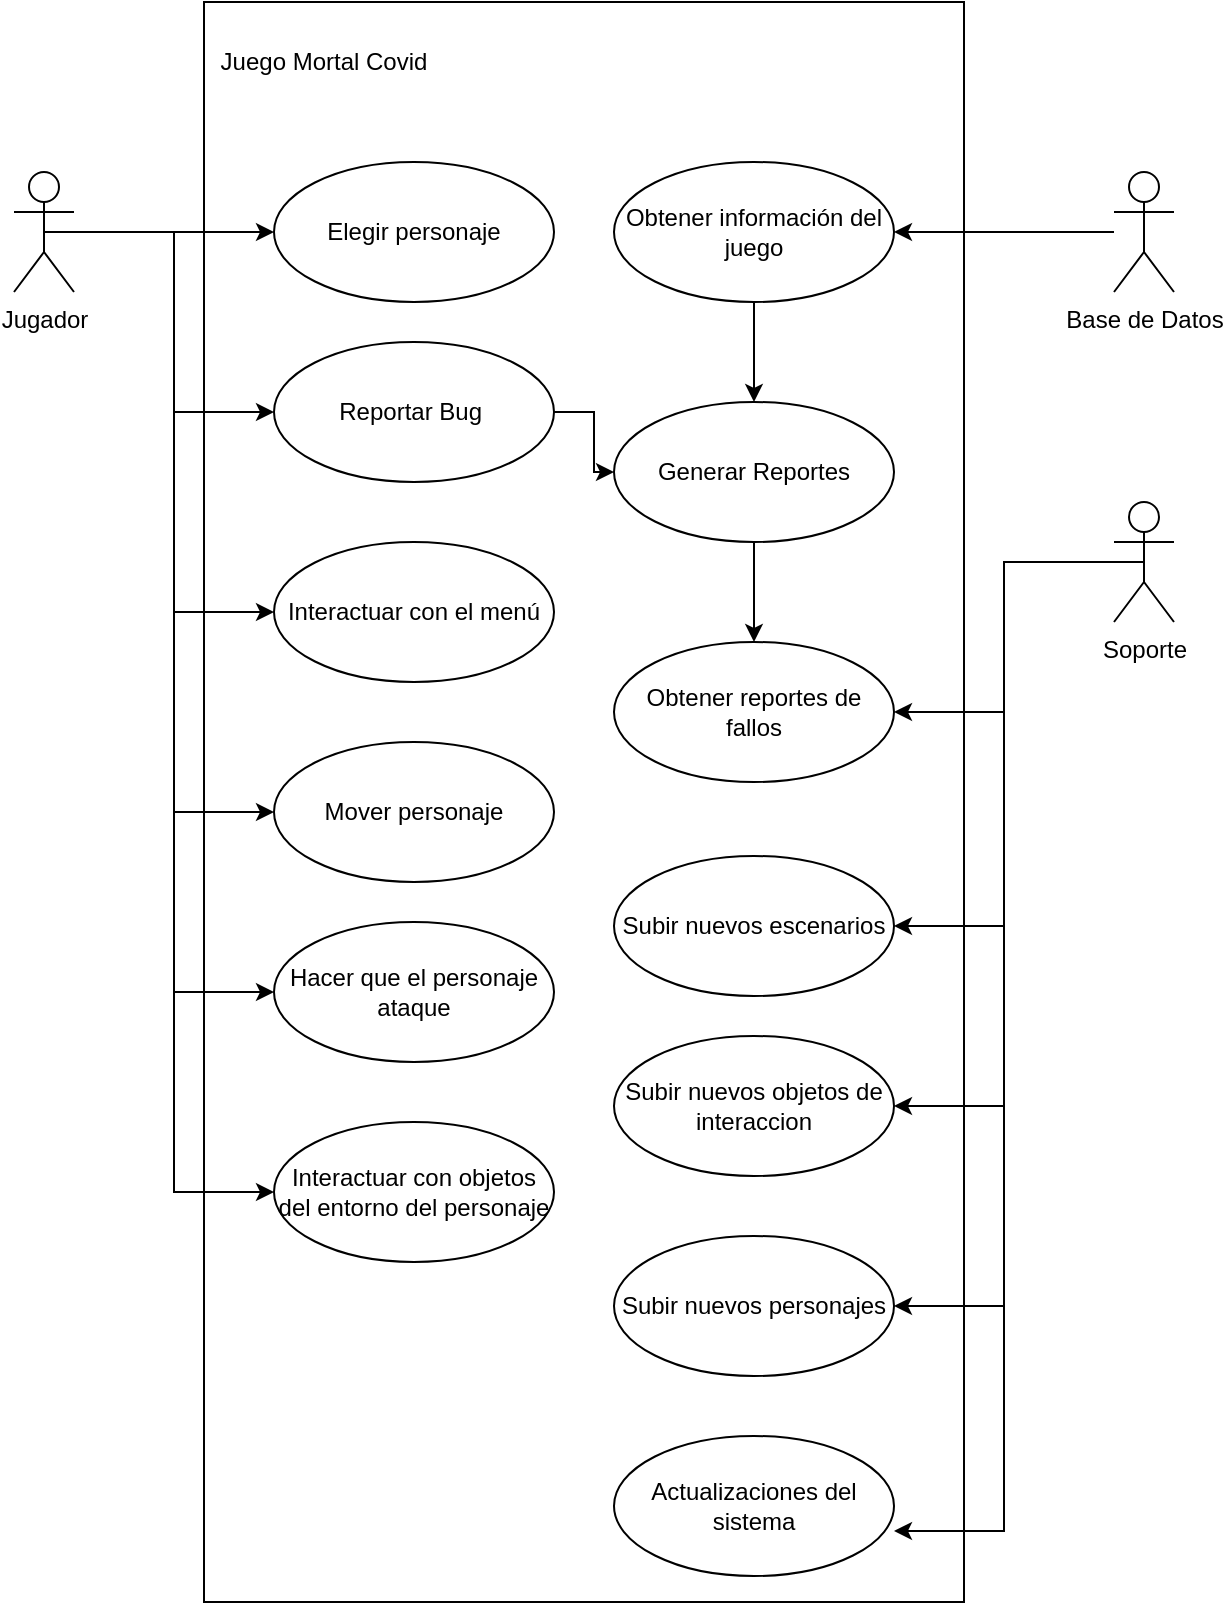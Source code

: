 <mxfile version="13.9.9" type="device" pages="5"><diagram name="Page-1" id="e7e014a7-5840-1c2e-5031-d8a46d1fe8dd"><mxGraphModel dx="852" dy="494" grid="1" gridSize="10" guides="1" tooltips="1" connect="1" arrows="1" fold="1" page="1" pageScale="1" pageWidth="1169" pageHeight="826" background="#ffffff" math="0" shadow="0"><root><mxCell id="0"/><mxCell id="1" parent="0"/><mxCell id="cfr4y2RHoWOd5QGegkSb-47" value="" style="html=1;" parent="1" vertex="1"><mxGeometry x="389" y="13" width="380" height="800" as="geometry"/></mxCell><mxCell id="cfr4y2RHoWOd5QGegkSb-64" style="edgeStyle=orthogonalEdgeStyle;rounded=0;orthogonalLoop=1;jettySize=auto;html=1;" parent="1" source="cfr4y2RHoWOd5QGegkSb-41" target="cfr4y2RHoWOd5QGegkSb-46" edge="1"><mxGeometry relative="1" as="geometry"/></mxCell><mxCell id="cfr4y2RHoWOd5QGegkSb-65" style="edgeStyle=orthogonalEdgeStyle;rounded=0;orthogonalLoop=1;jettySize=auto;html=1;exitX=0.5;exitY=0.5;exitDx=0;exitDy=0;exitPerimeter=0;entryX=0;entryY=0.5;entryDx=0;entryDy=0;" parent="1" source="cfr4y2RHoWOd5QGegkSb-41" target="cfr4y2RHoWOd5QGegkSb-51" edge="1"><mxGeometry relative="1" as="geometry"/></mxCell><mxCell id="cfr4y2RHoWOd5QGegkSb-66" style="edgeStyle=orthogonalEdgeStyle;rounded=0;orthogonalLoop=1;jettySize=auto;html=1;exitX=0.5;exitY=0.5;exitDx=0;exitDy=0;exitPerimeter=0;entryX=0;entryY=0.5;entryDx=0;entryDy=0;" parent="1" source="cfr4y2RHoWOd5QGegkSb-41" target="cfr4y2RHoWOd5QGegkSb-53" edge="1"><mxGeometry relative="1" as="geometry"/></mxCell><mxCell id="cfr4y2RHoWOd5QGegkSb-67" style="edgeStyle=orthogonalEdgeStyle;rounded=0;orthogonalLoop=1;jettySize=auto;html=1;exitX=0.5;exitY=0.5;exitDx=0;exitDy=0;exitPerimeter=0;entryX=0;entryY=0.5;entryDx=0;entryDy=0;" parent="1" source="cfr4y2RHoWOd5QGegkSb-41" target="cfr4y2RHoWOd5QGegkSb-55" edge="1"><mxGeometry relative="1" as="geometry"/></mxCell><mxCell id="cfr4y2RHoWOd5QGegkSb-68" style="edgeStyle=orthogonalEdgeStyle;rounded=0;orthogonalLoop=1;jettySize=auto;html=1;exitX=0.5;exitY=0.5;exitDx=0;exitDy=0;exitPerimeter=0;entryX=0;entryY=0.5;entryDx=0;entryDy=0;" parent="1" source="cfr4y2RHoWOd5QGegkSb-41" target="cfr4y2RHoWOd5QGegkSb-56" edge="1"><mxGeometry relative="1" as="geometry"/></mxCell><mxCell id="cfr4y2RHoWOd5QGegkSb-69" style="edgeStyle=orthogonalEdgeStyle;rounded=0;orthogonalLoop=1;jettySize=auto;html=1;exitX=0.5;exitY=0.5;exitDx=0;exitDy=0;exitPerimeter=0;entryX=0;entryY=0.5;entryDx=0;entryDy=0;" parent="1" source="cfr4y2RHoWOd5QGegkSb-41" target="cfr4y2RHoWOd5QGegkSb-57" edge="1"><mxGeometry relative="1" as="geometry"/></mxCell><mxCell id="cfr4y2RHoWOd5QGegkSb-41" value="Jugador" style="shape=umlActor;verticalLabelPosition=bottom;verticalAlign=top;html=1;outlineConnect=0;" parent="1" vertex="1"><mxGeometry x="294" y="98" width="30" height="60" as="geometry"/></mxCell><mxCell id="cfr4y2RHoWOd5QGegkSb-70" style="edgeStyle=orthogonalEdgeStyle;rounded=0;orthogonalLoop=1;jettySize=auto;html=1;entryX=1;entryY=0.5;entryDx=0;entryDy=0;" parent="1" source="cfr4y2RHoWOd5QGegkSb-42" target="cfr4y2RHoWOd5QGegkSb-52" edge="1"><mxGeometry relative="1" as="geometry"/></mxCell><mxCell id="cfr4y2RHoWOd5QGegkSb-42" value="Base de Datos&lt;br&gt;" style="shape=umlActor;verticalLabelPosition=bottom;verticalAlign=top;html=1;outlineConnect=0;" parent="1" vertex="1"><mxGeometry x="844" y="98" width="30" height="60" as="geometry"/></mxCell><mxCell id="cfr4y2RHoWOd5QGegkSb-75" style="edgeStyle=orthogonalEdgeStyle;rounded=0;orthogonalLoop=1;jettySize=auto;html=1;entryX=1;entryY=0.5;entryDx=0;entryDy=0;" parent="1" source="cfr4y2RHoWOd5QGegkSb-43" target="cfr4y2RHoWOd5QGegkSb-54" edge="1"><mxGeometry relative="1" as="geometry"/></mxCell><mxCell id="cfr4y2RHoWOd5QGegkSb-76" style="edgeStyle=orthogonalEdgeStyle;rounded=0;orthogonalLoop=1;jettySize=auto;html=1;exitX=0.5;exitY=0.5;exitDx=0;exitDy=0;exitPerimeter=0;entryX=1;entryY=0.5;entryDx=0;entryDy=0;" parent="1" source="cfr4y2RHoWOd5QGegkSb-43" target="cfr4y2RHoWOd5QGegkSb-59" edge="1"><mxGeometry relative="1" as="geometry"/></mxCell><mxCell id="cfr4y2RHoWOd5QGegkSb-77" style="edgeStyle=orthogonalEdgeStyle;rounded=0;orthogonalLoop=1;jettySize=auto;html=1;exitX=0.5;exitY=0.5;exitDx=0;exitDy=0;exitPerimeter=0;entryX=1;entryY=0.5;entryDx=0;entryDy=0;" parent="1" source="cfr4y2RHoWOd5QGegkSb-43" target="cfr4y2RHoWOd5QGegkSb-60" edge="1"><mxGeometry relative="1" as="geometry"/></mxCell><mxCell id="cfr4y2RHoWOd5QGegkSb-78" style="edgeStyle=orthogonalEdgeStyle;rounded=0;orthogonalLoop=1;jettySize=auto;html=1;exitX=0.5;exitY=0.5;exitDx=0;exitDy=0;exitPerimeter=0;entryX=1;entryY=0.5;entryDx=0;entryDy=0;" parent="1" source="cfr4y2RHoWOd5QGegkSb-43" target="cfr4y2RHoWOd5QGegkSb-61" edge="1"><mxGeometry relative="1" as="geometry"/></mxCell><mxCell id="cfr4y2RHoWOd5QGegkSb-79" style="edgeStyle=orthogonalEdgeStyle;rounded=0;orthogonalLoop=1;jettySize=auto;html=1;exitX=0.5;exitY=0.5;exitDx=0;exitDy=0;exitPerimeter=0;entryX=1;entryY=0.678;entryDx=0;entryDy=0;entryPerimeter=0;" parent="1" source="cfr4y2RHoWOd5QGegkSb-43" target="cfr4y2RHoWOd5QGegkSb-62" edge="1"><mxGeometry relative="1" as="geometry"/></mxCell><mxCell id="cfr4y2RHoWOd5QGegkSb-43" value="Soporte" style="shape=umlActor;verticalLabelPosition=bottom;verticalAlign=top;html=1;outlineConnect=0;" parent="1" vertex="1"><mxGeometry x="844" y="263" width="30" height="60" as="geometry"/></mxCell><mxCell id="cfr4y2RHoWOd5QGegkSb-46" value="Elegir personaje" style="ellipse;whiteSpace=wrap;html=1;" parent="1" vertex="1"><mxGeometry x="424" y="93" width="140" height="70" as="geometry"/></mxCell><mxCell id="cfr4y2RHoWOd5QGegkSb-49" value="Juego Mortal Covid" style="text;html=1;strokeColor=none;fillColor=none;align=center;verticalAlign=middle;whiteSpace=wrap;rounded=0;" parent="1" vertex="1"><mxGeometry x="394" y="33" width="110" height="20" as="geometry"/></mxCell><mxCell id="cfr4y2RHoWOd5QGegkSb-73" value="" style="edgeStyle=orthogonalEdgeStyle;rounded=0;orthogonalLoop=1;jettySize=auto;html=1;" parent="1" source="cfr4y2RHoWOd5QGegkSb-50" target="cfr4y2RHoWOd5QGegkSb-54" edge="1"><mxGeometry relative="1" as="geometry"/></mxCell><mxCell id="cfr4y2RHoWOd5QGegkSb-50" value="Generar Reportes" style="ellipse;whiteSpace=wrap;html=1;" parent="1" vertex="1"><mxGeometry x="594" y="213" width="140" height="70" as="geometry"/></mxCell><mxCell id="cfr4y2RHoWOd5QGegkSb-71" style="edgeStyle=orthogonalEdgeStyle;rounded=0;orthogonalLoop=1;jettySize=auto;html=1;" parent="1" source="cfr4y2RHoWOd5QGegkSb-51" target="cfr4y2RHoWOd5QGegkSb-50" edge="1"><mxGeometry relative="1" as="geometry"/></mxCell><mxCell id="cfr4y2RHoWOd5QGegkSb-51" value="Reportar Bug&amp;nbsp;" style="ellipse;whiteSpace=wrap;html=1;" parent="1" vertex="1"><mxGeometry x="424" y="183" width="140" height="70" as="geometry"/></mxCell><mxCell id="cfr4y2RHoWOd5QGegkSb-72" value="" style="edgeStyle=orthogonalEdgeStyle;rounded=0;orthogonalLoop=1;jettySize=auto;html=1;" parent="1" source="cfr4y2RHoWOd5QGegkSb-52" target="cfr4y2RHoWOd5QGegkSb-50" edge="1"><mxGeometry relative="1" as="geometry"/></mxCell><mxCell id="cfr4y2RHoWOd5QGegkSb-52" value="Obtener información del juego" style="ellipse;whiteSpace=wrap;html=1;" parent="1" vertex="1"><mxGeometry x="594" y="93" width="140" height="70" as="geometry"/></mxCell><mxCell id="cfr4y2RHoWOd5QGegkSb-53" value="Interactuar con el menú" style="ellipse;whiteSpace=wrap;html=1;" parent="1" vertex="1"><mxGeometry x="424" y="283" width="140" height="70" as="geometry"/></mxCell><mxCell id="cfr4y2RHoWOd5QGegkSb-54" value="Obtener reportes de fallos" style="ellipse;whiteSpace=wrap;html=1;" parent="1" vertex="1"><mxGeometry x="594" y="333" width="140" height="70" as="geometry"/></mxCell><mxCell id="cfr4y2RHoWOd5QGegkSb-55" value="Mover personaje" style="ellipse;whiteSpace=wrap;html=1;" parent="1" vertex="1"><mxGeometry x="424" y="383" width="140" height="70" as="geometry"/></mxCell><mxCell id="cfr4y2RHoWOd5QGegkSb-56" value="Hacer que el personaje ataque" style="ellipse;whiteSpace=wrap;html=1;" parent="1" vertex="1"><mxGeometry x="424" y="473" width="140" height="70" as="geometry"/></mxCell><mxCell id="cfr4y2RHoWOd5QGegkSb-57" value="Interactuar con objetos del entorno del personaje" style="ellipse;whiteSpace=wrap;html=1;" parent="1" vertex="1"><mxGeometry x="424" y="573" width="140" height="70" as="geometry"/></mxCell><mxCell id="cfr4y2RHoWOd5QGegkSb-59" value="Subir nuevos escenarios" style="ellipse;whiteSpace=wrap;html=1;" parent="1" vertex="1"><mxGeometry x="594" y="440" width="140" height="70" as="geometry"/></mxCell><mxCell id="cfr4y2RHoWOd5QGegkSb-60" value="Subir nuevos objetos de interaccion" style="ellipse;whiteSpace=wrap;html=1;" parent="1" vertex="1"><mxGeometry x="594" y="530" width="140" height="70" as="geometry"/></mxCell><mxCell id="cfr4y2RHoWOd5QGegkSb-61" value="Subir nuevos personajes" style="ellipse;whiteSpace=wrap;html=1;" parent="1" vertex="1"><mxGeometry x="594" y="630" width="140" height="70" as="geometry"/></mxCell><mxCell id="cfr4y2RHoWOd5QGegkSb-62" value="Actualizaciones del sistema" style="ellipse;whiteSpace=wrap;html=1;" parent="1" vertex="1"><mxGeometry x="594" y="730" width="140" height="70" as="geometry"/></mxCell></root></mxGraphModel></diagram><diagram id="aah3O9LVD9XePvSqtpQP" name="Página-2"><mxGraphModel dx="1217" dy="706" grid="1" gridSize="10" guides="1" tooltips="1" connect="1" arrows="1" fold="1" page="1" pageScale="1" pageWidth="1654" pageHeight="1169" math="0" shadow="0"><root><mxCell id="DIBnTQv-3UVIVNHbXXaV-0"/><mxCell id="DIBnTQv-3UVIVNHbXXaV-1" parent="DIBnTQv-3UVIVNHbXXaV-0"/><mxCell id="YypH1szJqd40-7iqzp59-11" value="Jugador " style="swimlane;fontStyle=1;align=center;verticalAlign=top;childLayout=stackLayout;horizontal=1;startSize=26;horizontalStack=0;resizeParent=1;resizeParentMax=0;resizeLast=0;collapsible=1;marginBottom=0;" parent="DIBnTQv-3UVIVNHbXXaV-1" vertex="1"><mxGeometry x="360" y="80" width="160" height="174" as="geometry"/></mxCell><mxCell id="YypH1szJqd40-7iqzp59-12" value="- nombre: String&#10;- puntaje: int&#10;- progreso: int&#10;- inventario[] Artefacto &#10;- numeroDeVidas: int&#10;- logros[] : String &#10;- personajes[]: Personaje " style="text;strokeColor=none;fillColor=none;align=left;verticalAlign=top;spacingLeft=4;spacingRight=4;overflow=hidden;rotatable=0;points=[[0,0.5],[1,0.5]];portConstraint=eastwest;" parent="YypH1szJqd40-7iqzp59-11" vertex="1"><mxGeometry y="26" width="160" height="114" as="geometry"/></mxCell><mxCell id="YypH1szJqd40-7iqzp59-13" value="" style="line;strokeWidth=1;fillColor=none;align=left;verticalAlign=middle;spacingTop=-1;spacingLeft=3;spacingRight=3;rotatable=0;labelPosition=right;points=[];portConstraint=eastwest;" parent="YypH1szJqd40-7iqzp59-11" vertex="1"><mxGeometry y="140" width="160" height="8" as="geometry"/></mxCell><mxCell id="YypH1szJqd40-7iqzp59-14" value="+ method(type): type" style="text;strokeColor=none;fillColor=none;align=left;verticalAlign=top;spacingLeft=4;spacingRight=4;overflow=hidden;rotatable=0;points=[[0,0.5],[1,0.5]];portConstraint=eastwest;" parent="YypH1szJqd40-7iqzp59-11" vertex="1"><mxGeometry y="148" width="160" height="26" as="geometry"/></mxCell><mxCell id="YypH1szJqd40-7iqzp59-27" value="Nivel" style="swimlane;fontStyle=1;align=center;verticalAlign=top;childLayout=stackLayout;horizontal=1;startSize=26;horizontalStack=0;resizeParent=1;resizeParentMax=0;resizeLast=0;collapsible=1;marginBottom=0;" parent="DIBnTQv-3UVIVNHbXXaV-1" vertex="1"><mxGeometry x="360" y="750" width="170" height="174" as="geometry"/></mxCell><mxCell id="YypH1szJqd40-7iqzp59-28" value="- enemigos[]: Enemigos&#10;- escenario: Escenario &#10;- items[]: Artefacto&#10;- tiempoDeCompletado: float&#10;- dificultad: int&#10;-objetivos[]: Objetivo" style="text;strokeColor=none;fillColor=none;align=left;verticalAlign=top;spacingLeft=4;spacingRight=4;overflow=hidden;rotatable=0;points=[[0,0.5],[1,0.5]];portConstraint=eastwest;" parent="YypH1szJqd40-7iqzp59-27" vertex="1"><mxGeometry y="26" width="170" height="114" as="geometry"/></mxCell><mxCell id="YypH1szJqd40-7iqzp59-29" value="" style="line;strokeWidth=1;fillColor=none;align=left;verticalAlign=middle;spacingTop=-1;spacingLeft=3;spacingRight=3;rotatable=0;labelPosition=right;points=[];portConstraint=eastwest;" parent="YypH1szJqd40-7iqzp59-27" vertex="1"><mxGeometry y="140" width="170" height="8" as="geometry"/></mxCell><mxCell id="YypH1szJqd40-7iqzp59-30" value="+ method(type): type" style="text;strokeColor=none;fillColor=none;align=left;verticalAlign=top;spacingLeft=4;spacingRight=4;overflow=hidden;rotatable=0;points=[[0,0.5],[1,0.5]];portConstraint=eastwest;" parent="YypH1szJqd40-7iqzp59-27" vertex="1"><mxGeometry y="148" width="170" height="26" as="geometry"/></mxCell><mxCell id="YypH1szJqd40-7iqzp59-31" value="Personaje" style="swimlane;fontStyle=2;align=center;verticalAlign=top;childLayout=stackLayout;horizontal=1;startSize=26;horizontalStack=0;resizeParent=1;resizeParentMax=0;resizeLast=0;collapsible=1;marginBottom=0;html=1;" parent="DIBnTQv-3UVIVNHbXXaV-1" vertex="1"><mxGeometry x="640" y="50" width="160" height="260" as="geometry"/></mxCell><mxCell id="YypH1szJqd40-7iqzp59-32" value="- dañoDeAtaque: float&#10;- velocidad: float&#10;- nivelDeVidaNivel: float&#10;- precision: float &#10;- poderes[]: Poder&#10;- alturaDeSalto: float&#10;- defensa: float&#10;- nombre: String&#10;# hitBox: BoxCollider&#10;- vestuario[]: Animacion&#10;- aspecto[]: Animacion" style="text;strokeColor=none;fillColor=none;align=left;verticalAlign=top;spacingLeft=4;spacingRight=4;overflow=hidden;rotatable=0;points=[[0,0.5],[1,0.5]];portConstraint=eastwest;" parent="YypH1szJqd40-7iqzp59-31" vertex="1"><mxGeometry y="26" width="160" height="174" as="geometry"/></mxCell><mxCell id="YypH1szJqd40-7iqzp59-33" value="" style="line;strokeWidth=1;fillColor=none;align=left;verticalAlign=middle;spacingTop=-1;spacingLeft=3;spacingRight=3;rotatable=0;labelPosition=right;points=[];portConstraint=eastwest;" parent="YypH1szJqd40-7iqzp59-31" vertex="1"><mxGeometry y="200" width="160" height="8" as="geometry"/></mxCell><mxCell id="YypH1szJqd40-7iqzp59-34" value="- update()&#10;- ataque(Personaje P)" style="text;strokeColor=none;fillColor=none;align=left;verticalAlign=top;spacingLeft=4;spacingRight=4;overflow=hidden;rotatable=0;points=[[0,0.5],[1,0.5]];portConstraint=eastwest;" parent="YypH1szJqd40-7iqzp59-31" vertex="1"><mxGeometry y="208" width="160" height="52" as="geometry"/></mxCell><mxCell id="YypH1szJqd40-7iqzp59-49" value="Objetivo" style="swimlane;fontStyle=1;align=center;verticalAlign=top;childLayout=stackLayout;horizontal=1;startSize=26;horizontalStack=0;resizeParent=1;resizeParentMax=0;resizeLast=0;collapsible=1;marginBottom=0;" parent="DIBnTQv-3UVIVNHbXXaV-1" vertex="1"><mxGeometry x="640" y="990" width="160" height="86" as="geometry"/></mxCell><mxCell id="YypH1szJqd40-7iqzp59-50" value="+ field: type" style="text;strokeColor=none;fillColor=none;align=left;verticalAlign=top;spacingLeft=4;spacingRight=4;overflow=hidden;rotatable=0;points=[[0,0.5],[1,0.5]];portConstraint=eastwest;" parent="YypH1szJqd40-7iqzp59-49" vertex="1"><mxGeometry y="26" width="160" height="26" as="geometry"/></mxCell><mxCell id="YypH1szJqd40-7iqzp59-51" value="" style="line;strokeWidth=1;fillColor=none;align=left;verticalAlign=middle;spacingTop=-1;spacingLeft=3;spacingRight=3;rotatable=0;labelPosition=right;points=[];portConstraint=eastwest;" parent="YypH1szJqd40-7iqzp59-49" vertex="1"><mxGeometry y="52" width="160" height="8" as="geometry"/></mxCell><mxCell id="YypH1szJqd40-7iqzp59-52" value="+ method(type): type" style="text;strokeColor=none;fillColor=none;align=left;verticalAlign=top;spacingLeft=4;spacingRight=4;overflow=hidden;rotatable=0;points=[[0,0.5],[1,0.5]];portConstraint=eastwest;" parent="YypH1szJqd40-7iqzp59-49" vertex="1"><mxGeometry y="60" width="160" height="26" as="geometry"/></mxCell><mxCell id="YypH1szJqd40-7iqzp59-53" value="Escenario" style="swimlane;fontStyle=1;align=center;verticalAlign=top;childLayout=stackLayout;horizontal=1;startSize=26;horizontalStack=0;resizeParent=1;resizeParentMax=0;resizeLast=0;collapsible=1;marginBottom=0;" parent="DIBnTQv-3UVIVNHbXXaV-1" vertex="1"><mxGeometry x="640" y="695" width="160" height="124" as="geometry"/></mxCell><mxCell id="YypH1szJqd40-7iqzp59-54" value="- tipoDeTerrreno: Terreno &#10;- musica: File&#10;- animacion[]: Animacion&#10;- fondo: File&#10;" style="text;strokeColor=none;fillColor=none;align=left;verticalAlign=top;spacingLeft=4;spacingRight=4;overflow=hidden;rotatable=0;points=[[0,0.5],[1,0.5]];portConstraint=eastwest;" parent="YypH1szJqd40-7iqzp59-53" vertex="1"><mxGeometry y="26" width="160" height="64" as="geometry"/></mxCell><mxCell id="YypH1szJqd40-7iqzp59-55" value="" style="line;strokeWidth=1;fillColor=none;align=left;verticalAlign=middle;spacingTop=-1;spacingLeft=3;spacingRight=3;rotatable=0;labelPosition=right;points=[];portConstraint=eastwest;" parent="YypH1szJqd40-7iqzp59-53" vertex="1"><mxGeometry y="90" width="160" height="8" as="geometry"/></mxCell><mxCell id="YypH1szJqd40-7iqzp59-56" value="+ method(type): type" style="text;strokeColor=none;fillColor=none;align=left;verticalAlign=top;spacingLeft=4;spacingRight=4;overflow=hidden;rotatable=0;points=[[0,0.5],[1,0.5]];portConstraint=eastwest;" parent="YypH1szJqd40-7iqzp59-53" vertex="1"><mxGeometry y="98" width="160" height="26" as="geometry"/></mxCell><mxCell id="YypH1szJqd40-7iqzp59-57" value="Enemigos" style="swimlane;fontStyle=1;align=center;verticalAlign=top;childLayout=stackLayout;horizontal=1;startSize=26;horizontalStack=0;resizeParent=1;resizeParentMax=0;resizeLast=0;collapsible=1;marginBottom=0;" parent="DIBnTQv-3UVIVNHbXXaV-1" vertex="1"><mxGeometry x="640" y="870" width="160" height="86" as="geometry"/></mxCell><mxCell id="YypH1szJqd40-7iqzp59-58" value="+ field: type" style="text;strokeColor=none;fillColor=none;align=left;verticalAlign=top;spacingLeft=4;spacingRight=4;overflow=hidden;rotatable=0;points=[[0,0.5],[1,0.5]];portConstraint=eastwest;" parent="YypH1szJqd40-7iqzp59-57" vertex="1"><mxGeometry y="26" width="160" height="26" as="geometry"/></mxCell><mxCell id="YypH1szJqd40-7iqzp59-59" value="" style="line;strokeWidth=1;fillColor=none;align=left;verticalAlign=middle;spacingTop=-1;spacingLeft=3;spacingRight=3;rotatable=0;labelPosition=right;points=[];portConstraint=eastwest;" parent="YypH1szJqd40-7iqzp59-57" vertex="1"><mxGeometry y="52" width="160" height="8" as="geometry"/></mxCell><mxCell id="YypH1szJqd40-7iqzp59-60" value="+ method(type): type" style="text;strokeColor=none;fillColor=none;align=left;verticalAlign=top;spacingLeft=4;spacingRight=4;overflow=hidden;rotatable=0;points=[[0,0.5],[1,0.5]];portConstraint=eastwest;" parent="YypH1szJqd40-7iqzp59-57" vertex="1"><mxGeometry y="60" width="160" height="26" as="geometry"/></mxCell><mxCell id="YypH1szJqd40-7iqzp59-61" value="Terreno" style="swimlane;fontStyle=1;align=center;verticalAlign=top;childLayout=stackLayout;horizontal=1;startSize=26;horizontalStack=0;resizeParent=1;resizeParentMax=0;resizeLast=0;collapsible=1;marginBottom=0;" parent="DIBnTQv-3UVIVNHbXXaV-1" vertex="1"><mxGeometry x="880" y="810" width="160" height="86" as="geometry"/></mxCell><mxCell id="YypH1szJqd40-7iqzp59-62" value="+ field: type" style="text;strokeColor=none;fillColor=none;align=left;verticalAlign=top;spacingLeft=4;spacingRight=4;overflow=hidden;rotatable=0;points=[[0,0.5],[1,0.5]];portConstraint=eastwest;" parent="YypH1szJqd40-7iqzp59-61" vertex="1"><mxGeometry y="26" width="160" height="26" as="geometry"/></mxCell><mxCell id="YypH1szJqd40-7iqzp59-63" value="" style="line;strokeWidth=1;fillColor=none;align=left;verticalAlign=middle;spacingTop=-1;spacingLeft=3;spacingRight=3;rotatable=0;labelPosition=right;points=[];portConstraint=eastwest;" parent="YypH1szJqd40-7iqzp59-61" vertex="1"><mxGeometry y="52" width="160" height="8" as="geometry"/></mxCell><mxCell id="YypH1szJqd40-7iqzp59-64" value="+ method(type): type" style="text;strokeColor=none;fillColor=none;align=left;verticalAlign=top;spacingLeft=4;spacingRight=4;overflow=hidden;rotatable=0;points=[[0,0.5],[1,0.5]];portConstraint=eastwest;" parent="YypH1szJqd40-7iqzp59-61" vertex="1"><mxGeometry y="60" width="160" height="26" as="geometry"/></mxCell><mxCell id="YypH1szJqd40-7iqzp59-65" value="Animacion" style="swimlane;fontStyle=1;align=center;verticalAlign=top;childLayout=stackLayout;horizontal=1;startSize=26;horizontalStack=0;resizeParent=1;resizeParentMax=0;resizeLast=0;collapsible=1;marginBottom=0;" parent="DIBnTQv-3UVIVNHbXXaV-1" vertex="1"><mxGeometry x="880" y="530" width="160" height="86" as="geometry"/></mxCell><mxCell id="YypH1szJqd40-7iqzp59-66" value="+ field: type" style="text;strokeColor=none;fillColor=none;align=left;verticalAlign=top;spacingLeft=4;spacingRight=4;overflow=hidden;rotatable=0;points=[[0,0.5],[1,0.5]];portConstraint=eastwest;" parent="YypH1szJqd40-7iqzp59-65" vertex="1"><mxGeometry y="26" width="160" height="26" as="geometry"/></mxCell><mxCell id="YypH1szJqd40-7iqzp59-67" value="" style="line;strokeWidth=1;fillColor=none;align=left;verticalAlign=middle;spacingTop=-1;spacingLeft=3;spacingRight=3;rotatable=0;labelPosition=right;points=[];portConstraint=eastwest;" parent="YypH1szJqd40-7iqzp59-65" vertex="1"><mxGeometry y="52" width="160" height="8" as="geometry"/></mxCell><mxCell id="YypH1szJqd40-7iqzp59-68" value="+ method(type): type" style="text;strokeColor=none;fillColor=none;align=left;verticalAlign=top;spacingLeft=4;spacingRight=4;overflow=hidden;rotatable=0;points=[[0,0.5],[1,0.5]];portConstraint=eastwest;" parent="YypH1szJqd40-7iqzp59-65" vertex="1"><mxGeometry y="60" width="160" height="26" as="geometry"/></mxCell><mxCell id="YypH1szJqd40-7iqzp59-69" value="Enemigo" style="swimlane;fontStyle=1;align=center;verticalAlign=top;childLayout=stackLayout;horizontal=1;startSize=26;horizontalStack=0;resizeParent=1;resizeParentMax=0;resizeLast=0;collapsible=1;marginBottom=0;" parent="DIBnTQv-3UVIVNHbXXaV-1" vertex="1"><mxGeometry x="960" y="160" width="160" height="86" as="geometry"/></mxCell><mxCell id="YypH1szJqd40-7iqzp59-70" value="+ field: type" style="text;strokeColor=none;fillColor=none;align=left;verticalAlign=top;spacingLeft=4;spacingRight=4;overflow=hidden;rotatable=0;points=[[0,0.5],[1,0.5]];portConstraint=eastwest;" parent="YypH1szJqd40-7iqzp59-69" vertex="1"><mxGeometry y="26" width="160" height="26" as="geometry"/></mxCell><mxCell id="YypH1szJqd40-7iqzp59-71" value="" style="line;strokeWidth=1;fillColor=none;align=left;verticalAlign=middle;spacingTop=-1;spacingLeft=3;spacingRight=3;rotatable=0;labelPosition=right;points=[];portConstraint=eastwest;" parent="YypH1szJqd40-7iqzp59-69" vertex="1"><mxGeometry y="52" width="160" height="8" as="geometry"/></mxCell><mxCell id="YypH1szJqd40-7iqzp59-72" value="+ method(type): type" style="text;strokeColor=none;fillColor=none;align=left;verticalAlign=top;spacingLeft=4;spacingRight=4;overflow=hidden;rotatable=0;points=[[0,0.5],[1,0.5]];portConstraint=eastwest;" parent="YypH1szJqd40-7iqzp59-69" vertex="1"><mxGeometry y="60" width="160" height="26" as="geometry"/></mxCell><mxCell id="YypH1szJqd40-7iqzp59-73" value="Personaje Jugable" style="swimlane;fontStyle=1;align=center;verticalAlign=top;childLayout=stackLayout;horizontal=1;startSize=26;horizontalStack=0;resizeParent=1;resizeParentMax=0;resizeLast=0;collapsible=1;marginBottom=0;" parent="DIBnTQv-3UVIVNHbXXaV-1" vertex="1"><mxGeometry x="960" y="280" width="260" height="86" as="geometry"/></mxCell><mxCell id="YypH1szJqd40-7iqzp59-75" value="" style="line;strokeWidth=1;fillColor=none;align=left;verticalAlign=middle;spacingTop=-1;spacingLeft=3;spacingRight=3;rotatable=0;labelPosition=right;points=[];portConstraint=eastwest;" parent="YypH1szJqd40-7iqzp59-73" vertex="1"><mxGeometry y="26" width="260" height="8" as="geometry"/></mxCell><mxCell id="YypH1szJqd40-7iqzp59-76" value=" - onCollisionEnter2D(Collison2D col)&#10;- reset()&#10;" style="text;strokeColor=none;fillColor=none;align=left;verticalAlign=top;spacingLeft=4;spacingRight=4;overflow=hidden;rotatable=0;points=[[0,0.5],[1,0.5]];portConstraint=eastwest;" parent="YypH1szJqd40-7iqzp59-73" vertex="1"><mxGeometry y="34" width="260" height="52" as="geometry"/></mxCell><mxCell id="YypH1szJqd40-7iqzp59-77" value="Poder" style="swimlane;fontStyle=1;align=center;verticalAlign=top;childLayout=stackLayout;horizontal=1;startSize=26;horizontalStack=0;resizeParent=1;resizeParentMax=0;resizeLast=0;collapsible=1;marginBottom=0;" parent="DIBnTQv-3UVIVNHbXXaV-1" vertex="1"><mxGeometry x="920" y="40" width="160" height="86" as="geometry"/></mxCell><mxCell id="YypH1szJqd40-7iqzp59-78" value="+ field: type" style="text;strokeColor=none;fillColor=none;align=left;verticalAlign=top;spacingLeft=4;spacingRight=4;overflow=hidden;rotatable=0;points=[[0,0.5],[1,0.5]];portConstraint=eastwest;" parent="YypH1szJqd40-7iqzp59-77" vertex="1"><mxGeometry y="26" width="160" height="26" as="geometry"/></mxCell><mxCell id="YypH1szJqd40-7iqzp59-79" value="" style="line;strokeWidth=1;fillColor=none;align=left;verticalAlign=middle;spacingTop=-1;spacingLeft=3;spacingRight=3;rotatable=0;labelPosition=right;points=[];portConstraint=eastwest;" parent="YypH1szJqd40-7iqzp59-77" vertex="1"><mxGeometry y="52" width="160" height="8" as="geometry"/></mxCell><mxCell id="YypH1szJqd40-7iqzp59-80" value="+ method(type): type" style="text;strokeColor=none;fillColor=none;align=left;verticalAlign=top;spacingLeft=4;spacingRight=4;overflow=hidden;rotatable=0;points=[[0,0.5],[1,0.5]];portConstraint=eastwest;" parent="YypH1szJqd40-7iqzp59-77" vertex="1"><mxGeometry y="60" width="160" height="26" as="geometry"/></mxCell><mxCell id="YypH1szJqd40-7iqzp59-81" value="BoxCollider" style="swimlane;fontStyle=1;align=center;verticalAlign=top;childLayout=stackLayout;horizontal=1;startSize=26;horizontalStack=0;resizeParent=1;resizeParentMax=0;resizeLast=0;collapsible=1;marginBottom=0;" parent="DIBnTQv-3UVIVNHbXXaV-1" vertex="1"><mxGeometry x="920" y="400" width="160" height="86" as="geometry"/></mxCell><mxCell id="YypH1szJqd40-7iqzp59-82" value="+ field: type" style="text;strokeColor=none;fillColor=none;align=left;verticalAlign=top;spacingLeft=4;spacingRight=4;overflow=hidden;rotatable=0;points=[[0,0.5],[1,0.5]];portConstraint=eastwest;" parent="YypH1szJqd40-7iqzp59-81" vertex="1"><mxGeometry y="26" width="160" height="26" as="geometry"/></mxCell><mxCell id="YypH1szJqd40-7iqzp59-83" value="" style="line;strokeWidth=1;fillColor=none;align=left;verticalAlign=middle;spacingTop=-1;spacingLeft=3;spacingRight=3;rotatable=0;labelPosition=right;points=[];portConstraint=eastwest;" parent="YypH1szJqd40-7iqzp59-81" vertex="1"><mxGeometry y="52" width="160" height="8" as="geometry"/></mxCell><mxCell id="YypH1szJqd40-7iqzp59-84" value="+ method(type): type" style="text;strokeColor=none;fillColor=none;align=left;verticalAlign=top;spacingLeft=4;spacingRight=4;overflow=hidden;rotatable=0;points=[[0,0.5],[1,0.5]];portConstraint=eastwest;" parent="YypH1szJqd40-7iqzp59-81" vertex="1"><mxGeometry y="60" width="160" height="26" as="geometry"/></mxCell><mxCell id="YypH1szJqd40-7iqzp59-87" value="Artefacto" style="swimlane;fontStyle=1;align=center;verticalAlign=top;childLayout=stackLayout;horizontal=1;startSize=26;horizontalStack=0;resizeParent=1;resizeParentMax=0;resizeLast=0;collapsible=1;marginBottom=0;" parent="DIBnTQv-3UVIVNHbXXaV-1" vertex="1"><mxGeometry x="640" y="540" width="160" height="86" as="geometry"/></mxCell><mxCell id="YypH1szJqd40-7iqzp59-88" value="+ field: type" style="text;strokeColor=none;fillColor=none;align=left;verticalAlign=top;spacingLeft=4;spacingRight=4;overflow=hidden;rotatable=0;points=[[0,0.5],[1,0.5]];portConstraint=eastwest;" parent="YypH1szJqd40-7iqzp59-87" vertex="1"><mxGeometry y="26" width="160" height="26" as="geometry"/></mxCell><mxCell id="YypH1szJqd40-7iqzp59-89" value="" style="line;strokeWidth=1;fillColor=none;align=left;verticalAlign=middle;spacingTop=-1;spacingLeft=3;spacingRight=3;rotatable=0;labelPosition=right;points=[];portConstraint=eastwest;" parent="YypH1szJqd40-7iqzp59-87" vertex="1"><mxGeometry y="52" width="160" height="8" as="geometry"/></mxCell><mxCell id="YypH1szJqd40-7iqzp59-90" value="+ method(type): type" style="text;strokeColor=none;fillColor=none;align=left;verticalAlign=top;spacingLeft=4;spacingRight=4;overflow=hidden;rotatable=0;points=[[0,0.5],[1,0.5]];portConstraint=eastwest;" parent="YypH1szJqd40-7iqzp59-87" vertex="1"><mxGeometry y="60" width="160" height="26" as="geometry"/></mxCell><mxCell id="YypH1szJqd40-7iqzp59-96" value="" style="endArrow=diamondThin;endFill=1;endSize=24;html=1;strokeWidth=1;entryX=1;entryY=0.5;entryDx=0;entryDy=0;" parent="DIBnTQv-3UVIVNHbXXaV-1" source="YypH1szJqd40-7iqzp59-32" target="YypH1szJqd40-7iqzp59-12" edge="1"><mxGeometry width="160" relative="1" as="geometry"><mxPoint x="640" y="270" as="sourcePoint"/><mxPoint x="800" y="270" as="targetPoint"/></mxGeometry></mxCell><mxCell id="YypH1szJqd40-7iqzp59-115" value="Composición" style="edgeLabel;html=1;align=center;verticalAlign=middle;resizable=0;points=[];" parent="YypH1szJqd40-7iqzp59-96" vertex="1" connectable="0"><mxGeometry x="-0.55" y="-1" relative="1" as="geometry"><mxPoint as="offset"/></mxGeometry></mxCell><mxCell id="YypH1szJqd40-7iqzp59-100" value="" style="endArrow=diamondThin;endFill=1;endSize=24;html=1;strokeWidth=1;entryX=1;entryY=0.5;entryDx=0;entryDy=0;exitX=0;exitY=0.5;exitDx=0;exitDy=0;edgeStyle=orthogonalEdgeStyle;" parent="DIBnTQv-3UVIVNHbXXaV-1" source="YypH1szJqd40-7iqzp59-54" target="YypH1szJqd40-7iqzp59-28" edge="1"><mxGeometry width="160" relative="1" as="geometry"><mxPoint x="670.96" y="941.002" as="sourcePoint"/><mxPoint x="550" y="733.004" as="targetPoint"/><Array as="points"><mxPoint x="600" y="753"/><mxPoint x="600" y="833"/></Array></mxGeometry></mxCell><mxCell id="YypH1szJqd40-7iqzp59-110" value="Composición" style="edgeLabel;html=1;align=center;verticalAlign=middle;resizable=0;points=[];" parent="YypH1szJqd40-7iqzp59-100" vertex="1" connectable="0"><mxGeometry x="-0.642" y="5" relative="1" as="geometry"><mxPoint as="offset"/></mxGeometry></mxCell><mxCell id="YypH1szJqd40-7iqzp59-102" value="" style="endArrow=diamondThin;endFill=0;endSize=24;html=1;strokeWidth=1;entryX=1;entryY=0.5;entryDx=0;entryDy=0;exitX=0;exitY=0.5;exitDx=0;exitDy=0;" parent="DIBnTQv-3UVIVNHbXXaV-1" source="YypH1szJqd40-7iqzp59-88" target="YypH1szJqd40-7iqzp59-28" edge="1"><mxGeometry width="160" relative="1" as="geometry"><mxPoint x="650" y="589" as="sourcePoint"/><mxPoint x="540" y="843" as="targetPoint"/></mxGeometry></mxCell><mxCell id="YypH1szJqd40-7iqzp59-104" value="" style="endArrow=diamondThin;endFill=0;endSize=24;html=1;strokeWidth=1;entryX=1;entryY=0.5;entryDx=0;entryDy=0;exitX=0;exitY=0.5;exitDx=0;exitDy=0;edgeStyle=orthogonalEdgeStyle;" parent="DIBnTQv-3UVIVNHbXXaV-1" source="YypH1szJqd40-7iqzp59-88" target="YypH1szJqd40-7iqzp59-12" edge="1"><mxGeometry width="160" relative="1" as="geometry"><mxPoint x="640" y="330" as="sourcePoint"/><mxPoint x="520" y="330" as="targetPoint"/></mxGeometry></mxCell><mxCell id="YypH1szJqd40-7iqzp59-114" value="Composición" style="edgeLabel;html=1;align=center;verticalAlign=middle;resizable=0;points=[];" parent="YypH1szJqd40-7iqzp59-104" vertex="1" connectable="0"><mxGeometry x="-0.22" y="-1" relative="1" as="geometry"><mxPoint as="offset"/></mxGeometry></mxCell><mxCell id="YypH1szJqd40-7iqzp59-105" value="" style="endArrow=diamondThin;endFill=1;endSize=24;html=1;strokeWidth=1;entryX=1;entryY=0.5;entryDx=0;entryDy=0;exitX=0;exitY=0.5;exitDx=0;exitDy=0;edgeStyle=orthogonalEdgeStyle;" parent="DIBnTQv-3UVIVNHbXXaV-1" source="YypH1szJqd40-7iqzp59-58" target="YypH1szJqd40-7iqzp59-28" edge="1"><mxGeometry width="160" relative="1" as="geometry"><mxPoint x="680" y="960" as="sourcePoint"/><mxPoint x="840" y="960" as="targetPoint"/><Array as="points"><mxPoint x="600" y="909"/><mxPoint x="600" y="833"/></Array></mxGeometry></mxCell><mxCell id="YypH1szJqd40-7iqzp59-111" value="Composición" style="edgeLabel;html=1;align=center;verticalAlign=middle;resizable=0;points=[];" parent="YypH1szJqd40-7iqzp59-105" vertex="1" connectable="0"><mxGeometry x="-0.634" y="-2" relative="1" as="geometry"><mxPoint as="offset"/></mxGeometry></mxCell><mxCell id="YypH1szJqd40-7iqzp59-106" value="" style="endArrow=diamondThin;endFill=1;endSize=24;html=1;strokeWidth=1;entryX=1;entryY=0.5;entryDx=0;entryDy=0;exitX=0;exitY=0.5;exitDx=0;exitDy=0;edgeStyle=orthogonalEdgeStyle;" parent="DIBnTQv-3UVIVNHbXXaV-1" source="YypH1szJqd40-7iqzp59-50" target="YypH1szJqd40-7iqzp59-28" edge="1"><mxGeometry width="160" relative="1" as="geometry"><mxPoint x="650" y="919" as="sourcePoint"/><mxPoint x="540" y="843" as="targetPoint"/></mxGeometry></mxCell><mxCell id="YypH1szJqd40-7iqzp59-112" value="Composición" style="edgeLabel;html=1;align=center;verticalAlign=middle;resizable=0;points=[];" parent="YypH1szJqd40-7iqzp59-106" vertex="1" connectable="0"><mxGeometry x="-0.732" y="1" relative="1" as="geometry"><mxPoint as="offset"/></mxGeometry></mxCell><mxCell id="YypH1szJqd40-7iqzp59-107" value="" style="endArrow=diamondThin;endFill=1;endSize=24;html=1;strokeWidth=1;exitX=1;exitY=0.5;exitDx=0;exitDy=0;entryX=1;entryY=0.5;entryDx=0;entryDy=0;edgeStyle=orthogonalEdgeStyle;" parent="DIBnTQv-3UVIVNHbXXaV-1" source="YypH1szJqd40-7iqzp59-66" target="YypH1szJqd40-7iqzp59-54" edge="1"><mxGeometry width="160" relative="1" as="geometry"><mxPoint x="840" y="710" as="sourcePoint"/><mxPoint x="1000" y="710" as="targetPoint"/></mxGeometry></mxCell><mxCell id="YypH1szJqd40-7iqzp59-109" value="Composición" style="edgeLabel;html=1;align=center;verticalAlign=middle;resizable=0;points=[];" parent="YypH1szJqd40-7iqzp59-107" vertex="1" connectable="0"><mxGeometry x="-0.09" relative="1" as="geometry"><mxPoint as="offset"/></mxGeometry></mxCell><mxCell id="YypH1szJqd40-7iqzp59-108" value="" style="endArrow=diamondThin;endFill=1;endSize=24;html=1;strokeWidth=1;exitX=1;exitY=0.5;exitDx=0;exitDy=0;entryX=1;entryY=0.5;entryDx=0;entryDy=0;" parent="DIBnTQv-3UVIVNHbXXaV-1" source="YypH1szJqd40-7iqzp59-66" target="YypH1szJqd40-7iqzp59-32" edge="1"><mxGeometry width="160" relative="1" as="geometry"><mxPoint x="1140" y="420.0" as="sourcePoint"/><mxPoint x="900" y="604" as="targetPoint"/></mxGeometry></mxCell><mxCell id="YypH1szJqd40-7iqzp59-116" value="Composición" style="edgeLabel;html=1;align=center;verticalAlign=middle;resizable=0;points=[];" parent="YypH1szJqd40-7iqzp59-108" vertex="1" connectable="0"><mxGeometry x="-0.144" y="-3" relative="1" as="geometry"><mxPoint as="offset"/></mxGeometry></mxCell><mxCell id="YypH1szJqd40-7iqzp59-120" value="" style="endArrow=diamondThin;endFill=1;endSize=24;html=1;strokeWidth=1;exitX=0;exitY=0.5;exitDx=0;exitDy=0;entryX=1;entryY=0.5;entryDx=0;entryDy=0;edgeStyle=orthogonalEdgeStyle;" parent="DIBnTQv-3UVIVNHbXXaV-1" source="YypH1szJqd40-7iqzp59-62" target="YypH1szJqd40-7iqzp59-54" edge="1"><mxGeometry width="160" relative="1" as="geometry"><mxPoint x="880" y="790" as="sourcePoint"/><mxPoint x="1040" y="790" as="targetPoint"/></mxGeometry></mxCell><mxCell id="YypH1szJqd40-7iqzp59-121" value="Composición" style="edgeLabel;html=1;align=center;verticalAlign=middle;resizable=0;points=[];" parent="YypH1szJqd40-7iqzp59-120" vertex="1" connectable="0"><mxGeometry x="-0.137" y="-1" relative="1" as="geometry"><mxPoint y="1" as="offset"/></mxGeometry></mxCell><mxCell id="YypH1szJqd40-7iqzp59-124" value="" style="endArrow=diamondThin;endFill=1;html=1;strokeWidth=1;exitX=0.005;exitY=0.946;exitDx=0;exitDy=0;exitPerimeter=0;entryX=1;entryY=0.5;entryDx=0;entryDy=0;" parent="DIBnTQv-3UVIVNHbXXaV-1" source="YypH1szJqd40-7iqzp59-82" target="YypH1szJqd40-7iqzp59-32" edge="1"><mxGeometry width="160" relative="1" as="geometry"><mxPoint x="850" y="330" as="sourcePoint"/><mxPoint x="1010" y="330" as="targetPoint"/></mxGeometry></mxCell><mxCell id="YypH1szJqd40-7iqzp59-128" value="Composición" style="edgeLabel;html=1;align=center;verticalAlign=middle;resizable=0;points=[];" parent="YypH1szJqd40-7iqzp59-124" vertex="1" connectable="0"><mxGeometry x="-0.752" y="-5" relative="1" as="geometry"><mxPoint as="offset"/></mxGeometry></mxCell><mxCell id="YypH1szJqd40-7iqzp59-125" value="" style="endArrow=diamondThin;endFill=0;endSize=24;html=1;strokeWidth=1;exitX=0;exitY=0.5;exitDx=0;exitDy=0;" parent="DIBnTQv-3UVIVNHbXXaV-1" source="YypH1szJqd40-7iqzp59-78" target="YypH1szJqd40-7iqzp59-32" edge="1"><mxGeometry width="160" relative="1" as="geometry"><mxPoint x="850" y="330" as="sourcePoint"/><mxPoint x="1010" y="330" as="targetPoint"/></mxGeometry></mxCell><mxCell id="YypH1szJqd40-7iqzp59-129" value="Extends" style="endArrow=block;endSize=16;endFill=0;html=1;strokeColor=#000000;strokeWidth=1;entryX=1.001;entryY=0.435;entryDx=0;entryDy=0;entryPerimeter=0;exitX=0;exitY=0.5;exitDx=0;exitDy=0;" parent="DIBnTQv-3UVIVNHbXXaV-1" source="YypH1szJqd40-7iqzp59-70" target="YypH1szJqd40-7iqzp59-32" edge="1"><mxGeometry width="160" relative="1" as="geometry"><mxPoint x="830" y="260" as="sourcePoint"/><mxPoint x="990" y="260" as="targetPoint"/></mxGeometry></mxCell><mxCell id="YypH1szJqd40-7iqzp59-130" value="Extends" style="endArrow=block;endSize=16;endFill=0;html=1;strokeColor=#000000;strokeWidth=1;exitX=0;exitY=0.5;exitDx=0;exitDy=0;entryX=1.023;entryY=0.435;entryDx=0;entryDy=0;entryPerimeter=0;" parent="DIBnTQv-3UVIVNHbXXaV-1" source="YypH1szJqd40-7iqzp59-76" target="YypH1szJqd40-7iqzp59-32" edge="1"><mxGeometry width="160" relative="1" as="geometry"><mxPoint x="970" y="209" as="sourcePoint"/><mxPoint x="790" y="150" as="targetPoint"/></mxGeometry></mxCell><mxCell id="YypH1szJqd40-7iqzp59-131" value="&lt;div&gt;&lt;span&gt;Se tendran dos tipos de artefactos, coleccionables y los utilizables&lt;/span&gt;&lt;/div&gt;" style="shape=note2;boundedLbl=1;whiteSpace=wrap;html=1;size=25;verticalAlign=top;align=center;" parent="DIBnTQv-3UVIVNHbXXaV-1" vertex="1"><mxGeometry x="640" y="400" width="120" height="100" as="geometry"/></mxCell><mxCell id="YypH1szJqd40-7iqzp59-132" value="&lt;div&gt;4 Jugadores, dos equipos de dos&lt;/div&gt;" style="shape=note2;boundedLbl=1;whiteSpace=wrap;html=1;size=25;verticalAlign=top;align=center;" parent="DIBnTQv-3UVIVNHbXXaV-1" vertex="1"><mxGeometry x="360" y="290" width="120" height="100" as="geometry"/></mxCell><mxCell id="YypH1szJqd40-7iqzp59-133" value="+ field: type" style="text;strokeColor=none;fillColor=none;align=left;verticalAlign=top;spacingLeft=4;spacingRight=4;overflow=hidden;rotatable=0;points=[[0,0.5],[1,0.5]];portConstraint=eastwest;" parent="DIBnTQv-3UVIVNHbXXaV-1" vertex="1"><mxGeometry x="650" y="576" width="160" height="26" as="geometry"/></mxCell><mxCell id="YypH1szJqd40-7iqzp59-134" value="Partida " style="swimlane;fontStyle=1;align=center;verticalAlign=top;childLayout=stackLayout;horizontal=1;startSize=26;horizontalStack=0;resizeParent=1;resizeParentMax=0;resizeLast=0;collapsible=1;marginBottom=0;" parent="DIBnTQv-3UVIVNHbXXaV-1" vertex="1"><mxGeometry x="120" y="516" width="160" height="114" as="geometry"/></mxCell><mxCell id="YypH1szJqd40-7iqzp59-135" value="- nivel Nivel&#10;- jugadores[]: Jugador" style="text;strokeColor=none;fillColor=none;align=left;verticalAlign=top;spacingLeft=4;spacingRight=4;overflow=hidden;rotatable=0;points=[[0,0.5],[1,0.5]];portConstraint=eastwest;" parent="YypH1szJqd40-7iqzp59-134" vertex="1"><mxGeometry y="26" width="160" height="54" as="geometry"/></mxCell><mxCell id="YypH1szJqd40-7iqzp59-136" value="" style="line;strokeWidth=1;fillColor=none;align=left;verticalAlign=middle;spacingTop=-1;spacingLeft=3;spacingRight=3;rotatable=0;labelPosition=right;points=[];portConstraint=eastwest;" parent="YypH1szJqd40-7iqzp59-134" vertex="1"><mxGeometry y="80" width="160" height="8" as="geometry"/></mxCell><mxCell id="YypH1szJqd40-7iqzp59-137" value="+ method(type): type" style="text;strokeColor=none;fillColor=none;align=left;verticalAlign=top;spacingLeft=4;spacingRight=4;overflow=hidden;rotatable=0;points=[[0,0.5],[1,0.5]];portConstraint=eastwest;" parent="YypH1szJqd40-7iqzp59-134" vertex="1"><mxGeometry y="88" width="160" height="26" as="geometry"/></mxCell><mxCell id="YypH1szJqd40-7iqzp59-138" value="" style="endArrow=diamondThin;endFill=1;endSize=24;html=1;strokeColor=#000000;strokeWidth=1;exitX=0;exitY=0.5;exitDx=0;exitDy=0;entryX=1;entryY=0.5;entryDx=0;entryDy=0;" parent="DIBnTQv-3UVIVNHbXXaV-1" source="YypH1szJqd40-7iqzp59-12" target="YypH1szJqd40-7iqzp59-135" edge="1"><mxGeometry width="160" relative="1" as="geometry"><mxPoint x="370" y="380" as="sourcePoint"/><mxPoint x="530" y="380" as="targetPoint"/></mxGeometry></mxCell><mxCell id="YypH1szJqd40-7iqzp59-141" value="&lt;font style=&quot;font-size: 20px&quot;&gt;1&lt;/font&gt;" style="edgeLabel;html=1;align=center;verticalAlign=middle;resizable=0;points=[];" parent="YypH1szJqd40-7iqzp59-138" vertex="1" connectable="0"><mxGeometry x="0.6" y="2" relative="1" as="geometry"><mxPoint as="offset"/></mxGeometry></mxCell><mxCell id="YypH1szJqd40-7iqzp59-144" value="&lt;span style=&quot;font-size: 20px&quot;&gt;1..4&lt;/span&gt;" style="edgeLabel;html=1;align=center;verticalAlign=middle;resizable=0;points=[];" parent="YypH1szJqd40-7iqzp59-138" vertex="1" connectable="0"><mxGeometry x="-0.458" y="-1" relative="1" as="geometry"><mxPoint as="offset"/></mxGeometry></mxCell><mxCell id="YypH1szJqd40-7iqzp59-139" value="" style="endArrow=diamondThin;endFill=1;endSize=24;html=1;strokeColor=#000000;strokeWidth=1;exitX=0;exitY=0.5;exitDx=0;exitDy=0;entryX=1;entryY=0.5;entryDx=0;entryDy=0;" parent="DIBnTQv-3UVIVNHbXXaV-1" source="YypH1szJqd40-7iqzp59-28" target="YypH1szJqd40-7iqzp59-135" edge="1"><mxGeometry width="160" relative="1" as="geometry"><mxPoint x="370" y="430" as="sourcePoint"/><mxPoint x="530" y="430" as="targetPoint"/></mxGeometry></mxCell><mxCell id="YypH1szJqd40-7iqzp59-142" value="&lt;font style=&quot;font-size: 20px&quot;&gt;1&lt;/font&gt;" style="edgeLabel;html=1;align=center;verticalAlign=middle;resizable=0;points=[];" parent="YypH1szJqd40-7iqzp59-139" vertex="1" connectable="0"><mxGeometry x="0.676" relative="1" as="geometry"><mxPoint y="-1" as="offset"/></mxGeometry></mxCell><mxCell id="YypH1szJqd40-7iqzp59-143" value="&lt;font style=&quot;font-size: 20px&quot;&gt;1&lt;/font&gt;" style="edgeLabel;html=1;align=center;verticalAlign=middle;resizable=0;points=[];" parent="YypH1szJqd40-7iqzp59-139" vertex="1" connectable="0"><mxGeometry x="-0.654" y="-1" relative="1" as="geometry"><mxPoint y="1" as="offset"/></mxGeometry></mxCell><mxCell id="YypH1szJqd40-7iqzp59-146" value="&lt;span style=&quot;font-size: 20px&quot;&gt;1..n&lt;/span&gt;" style="text;html=1;strokeColor=none;fillColor=none;align=center;verticalAlign=middle;whiteSpace=wrap;rounded=0;" parent="DIBnTQv-3UVIVNHbXXaV-1" vertex="1"><mxGeometry x="580" y="1040" width="40" height="20" as="geometry"/></mxCell><mxCell id="YypH1szJqd40-7iqzp59-147" value="&lt;span style=&quot;font-size: 20px&quot;&gt;1&lt;/span&gt;" style="text;html=1;strokeColor=none;fillColor=none;align=center;verticalAlign=middle;whiteSpace=wrap;rounded=0;" parent="DIBnTQv-3UVIVNHbXXaV-1" vertex="1"><mxGeometry x="530" y="840" width="40" height="20" as="geometry"/></mxCell><mxCell id="YypH1szJqd40-7iqzp59-149" value="&lt;span style=&quot;font-size: 20px&quot;&gt;&lt;b&gt;*&lt;/b&gt;&lt;/span&gt;" style="text;html=1;strokeColor=none;fillColor=none;align=center;verticalAlign=middle;whiteSpace=wrap;rounded=0;" parent="DIBnTQv-3UVIVNHbXXaV-1" vertex="1"><mxGeometry x="600" y="640" width="40" height="20" as="geometry"/></mxCell><mxCell id="YypH1szJqd40-7iqzp59-150" style="edgeStyle=orthogonalEdgeStyle;rounded=0;orthogonalLoop=1;jettySize=auto;html=1;entryX=1;entryY=0.5;entryDx=0;entryDy=0;startArrow=none;startFill=0;endArrow=none;endFill=0;strokeColor=#000000;strokeWidth=1;" parent="DIBnTQv-3UVIVNHbXXaV-1" source="YypH1szJqd40-7iqzp59-70" target="YypH1szJqd40-7iqzp59-76" edge="1"><mxGeometry relative="1" as="geometry"/></mxCell></root></mxGraphModel></diagram><diagram id="QfAQpNMXMwl1StPXrvuL" name="Página-3"><mxGraphModel dx="852" dy="494" grid="1" gridSize="10" guides="1" tooltips="1" connect="1" arrows="1" fold="1" page="1" pageScale="1" pageWidth="1654" pageHeight="1169" math="0" shadow="0"><root><mxCell id="RwjnsjZyaG2ddJJ1nQ8h-0"/><mxCell id="RwjnsjZyaG2ddJJ1nQ8h-1" parent="RwjnsjZyaG2ddJJ1nQ8h-0"/><mxCell id="1EsEGFOHTBLunPqHC4pp-0" value="Jugador" style="shape=umlActor;verticalLabelPosition=bottom;verticalAlign=top;html=1;outlineConnect=0;" parent="RwjnsjZyaG2ddJJ1nQ8h-1" vertex="1"><mxGeometry x="80" y="90" width="30" height="60" as="geometry"/></mxCell><mxCell id="1EsEGFOHTBLunPqHC4pp-3" value="Partida" style="html=1;" parent="RwjnsjZyaG2ddJJ1nQ8h-1" vertex="1"><mxGeometry x="320" y="80" width="110" height="50" as="geometry"/></mxCell><mxCell id="1EsEGFOHTBLunPqHC4pp-7" value="Nivel" style="html=1;" parent="RwjnsjZyaG2ddJJ1nQ8h-1" vertex="1"><mxGeometry x="600" y="80" width="110" height="50" as="geometry"/></mxCell><mxCell id="1EsEGFOHTBLunPqHC4pp-8" value="Enemigo" style="html=1;" parent="RwjnsjZyaG2ddJJ1nQ8h-1" vertex="1"><mxGeometry x="860" y="80" width="110" height="50" as="geometry"/></mxCell><mxCell id="1EsEGFOHTBLunPqHC4pp-9" value="Escenario" style="html=1;" parent="RwjnsjZyaG2ddJJ1nQ8h-1" vertex="1"><mxGeometry x="1020" y="80" width="110" height="50" as="geometry"/></mxCell><mxCell id="1EsEGFOHTBLunPqHC4pp-10" value="Personaje" style="html=1;" parent="RwjnsjZyaG2ddJJ1nQ8h-1" vertex="1"><mxGeometry x="1180" y="80" width="110" height="50" as="geometry"/></mxCell><mxCell id="1EsEGFOHTBLunPqHC4pp-11" value="Artefactos" style="html=1;" parent="RwjnsjZyaG2ddJJ1nQ8h-1" vertex="1"><mxGeometry x="1390" y="80" width="110" height="50" as="geometry"/></mxCell><mxCell id="1EsEGFOHTBLunPqHC4pp-13" value="&lt;font style=&quot;font-size: 15px&quot;&gt;empezar(personaje, inventario)&lt;/font&gt;" style="text;html=1;strokeColor=none;fillColor=none;align=center;verticalAlign=middle;whiteSpace=wrap;rounded=0;" parent="RwjnsjZyaG2ddJJ1nQ8h-1" vertex="1"><mxGeometry x="90" y="180" width="270" height="20" as="geometry"/></mxCell><mxCell id="1EsEGFOHTBLunPqHC4pp-14" value="&lt;span style=&quot;font-size: 15px&quot;&gt;inicializarNivel()&lt;/span&gt;" style="text;html=1;strokeColor=none;fillColor=none;align=center;verticalAlign=middle;whiteSpace=wrap;rounded=0;" parent="RwjnsjZyaG2ddJJ1nQ8h-1" vertex="1"><mxGeometry x="370" y="180" width="270" height="20" as="geometry"/></mxCell><mxCell id="1EsEGFOHTBLunPqHC4pp-15" value="&lt;span style=&quot;font-size: 15px&quot;&gt;inicializarEnemigo(dificultad)&lt;/span&gt;" style="text;html=1;strokeColor=none;fillColor=none;align=center;verticalAlign=middle;whiteSpace=wrap;rounded=0;" parent="RwjnsjZyaG2ddJJ1nQ8h-1" vertex="1"><mxGeometry x="660" y="180" width="270" height="20" as="geometry"/></mxCell><mxCell id="1EsEGFOHTBLunPqHC4pp-16" value="&lt;span style=&quot;font-size: 15px&quot;&gt;armar(dificultad)&lt;/span&gt;" style="text;html=1;strokeColor=none;fillColor=none;align=center;verticalAlign=middle;whiteSpace=wrap;rounded=0;" parent="RwjnsjZyaG2ddJJ1nQ8h-1" vertex="1"><mxGeometry x="1010" y="210" width="270" height="20" as="geometry"/></mxCell><mxCell id="1EsEGFOHTBLunPqHC4pp-18" value="&lt;span style=&quot;font-size: 15px&quot;&gt;menuDeArtefactos()&lt;/span&gt;" style="text;html=1;strokeColor=none;fillColor=none;align=center;verticalAlign=middle;whiteSpace=wrap;rounded=0;" parent="RwjnsjZyaG2ddJJ1nQ8h-1" vertex="1"><mxGeometry x="363.75" y="430" width="270" height="20" as="geometry"/></mxCell><mxCell id="1EsEGFOHTBLunPqHC4pp-19" value="&lt;span style=&quot;font-size: 15px&quot;&gt;mejorarPersonajes(Artefactos[] elegidos)&lt;/span&gt;" style="text;html=1;strokeColor=none;fillColor=none;align=center;verticalAlign=middle;whiteSpace=wrap;rounded=0;" parent="RwjnsjZyaG2ddJJ1nQ8h-1" vertex="1"><mxGeometry x="890" y="420" width="270" height="20" as="geometry"/></mxCell><mxCell id="1EsEGFOHTBLunPqHC4pp-21" value="&lt;span style=&quot;font-size: 15px&quot;&gt;inicializaEscenario()&lt;/span&gt;" style="text;html=1;strokeColor=none;fillColor=none;align=center;verticalAlign=middle;whiteSpace=wrap;rounded=0;" parent="RwjnsjZyaG2ddJJ1nQ8h-1" vertex="1"><mxGeometry x="637.5" y="260" width="270" height="20" as="geometry"/></mxCell><mxCell id="1EsEGFOHTBLunPqHC4pp-22" value="&lt;span style=&quot;font-size: 15px&quot;&gt;inicializaRecolectables()&lt;/span&gt;" style="text;html=1;strokeColor=none;fillColor=none;align=center;verticalAlign=middle;whiteSpace=wrap;rounded=0;" parent="RwjnsjZyaG2ddJJ1nQ8h-1" vertex="1"><mxGeometry x="1080" y="270" width="270" height="20" as="geometry"/></mxCell><mxCell id="1EsEGFOHTBLunPqHC4pp-23" value="&lt;span style=&quot;font-size: 15px&quot;&gt;posicionEscena(Posicion inicial)&lt;/span&gt;" style="text;html=1;strokeColor=none;fillColor=none;align=center;verticalAlign=middle;whiteSpace=wrap;rounded=0;" parent="RwjnsjZyaG2ddJJ1nQ8h-1" vertex="1"><mxGeometry x="650" y="370" width="270" height="20" as="geometry"/></mxCell><mxCell id="1EsEGFOHTBLunPqHC4pp-24" value="&lt;span style=&quot;font-size: 15px&quot;&gt;ataque()&lt;/span&gt;" style="text;html=1;strokeColor=none;fillColor=none;align=center;verticalAlign=middle;whiteSpace=wrap;rounded=0;" parent="RwjnsjZyaG2ddJJ1nQ8h-1" vertex="1"><mxGeometry x="976.25" y="595" width="270" height="20" as="geometry"/></mxCell><mxCell id="1EsEGFOHTBLunPqHC4pp-25" value="&lt;span style=&quot;font-size: 15px&quot;&gt;ataqueConArma()&lt;/span&gt;" style="text;html=1;strokeColor=none;fillColor=none;align=center;verticalAlign=middle;whiteSpace=wrap;rounded=0;" parent="RwjnsjZyaG2ddJJ1nQ8h-1" vertex="1"><mxGeometry x="1010" y="725" width="270" height="20" as="geometry"/></mxCell><mxCell id="1EsEGFOHTBLunPqHC4pp-26" value="&lt;span style=&quot;font-size: 15px&quot;&gt;armar()&lt;/span&gt;" style="text;html=1;strokeColor=none;fillColor=none;align=center;verticalAlign=middle;whiteSpace=wrap;rounded=0;" parent="RwjnsjZyaG2ddJJ1nQ8h-1" vertex="1"><mxGeometry x="1180" y="700" width="270" height="20" as="geometry"/></mxCell><mxCell id="1EsEGFOHTBLunPqHC4pp-27" value="&lt;span style=&quot;font-size: 15px&quot;&gt;utilizarRecolectable()&lt;/span&gt;" style="text;html=1;strokeColor=none;fillColor=none;align=center;verticalAlign=middle;whiteSpace=wrap;rounded=0;" parent="RwjnsjZyaG2ddJJ1nQ8h-1" vertex="1"><mxGeometry x="1210" y="810" width="270" height="20" as="geometry"/></mxCell><mxCell id="1EsEGFOHTBLunPqHC4pp-28" value="&lt;span style=&quot;font-size: 15px&quot;&gt;guardarRecolectable()&lt;/span&gt;" style="text;html=1;strokeColor=none;fillColor=none;align=center;verticalAlign=middle;whiteSpace=wrap;rounded=0;" parent="RwjnsjZyaG2ddJJ1nQ8h-1" vertex="1"><mxGeometry x="1210" y="890" width="270" height="20" as="geometry"/></mxCell><mxCell id="1EsEGFOHTBLunPqHC4pp-29" value="&lt;span style=&quot;font-size: 15px&quot;&gt;finalizarEncuentroGanado()&lt;/span&gt;" style="text;html=1;strokeColor=none;fillColor=none;align=center;verticalAlign=middle;whiteSpace=wrap;rounded=0;" parent="RwjnsjZyaG2ddJJ1nQ8h-1" vertex="1"><mxGeometry x="880" y="980" width="270" height="20" as="geometry"/></mxCell><mxCell id="1EsEGFOHTBLunPqHC4pp-30" value="&lt;span style=&quot;font-size: 15px&quot;&gt;guardarPuntuacion()&lt;/span&gt;" style="text;html=1;strokeColor=none;fillColor=none;align=center;verticalAlign=middle;whiteSpace=wrap;rounded=0;" parent="RwjnsjZyaG2ddJJ1nQ8h-1" vertex="1"><mxGeometry x="373.75" y="840" width="270" height="20" as="geometry"/></mxCell><mxCell id="1EsEGFOHTBLunPqHC4pp-31" value="&lt;span style=&quot;font-size: 15px&quot;&gt;guardarJuego()&lt;/span&gt;" style="text;html=1;strokeColor=none;fillColor=none;align=center;verticalAlign=middle;whiteSpace=wrap;rounded=0;" parent="RwjnsjZyaG2ddJJ1nQ8h-1" vertex="1"><mxGeometry x="373.75" y="900" width="270" height="20" as="geometry"/></mxCell><mxCell id="1EsEGFOHTBLunPqHC4pp-33" value="&lt;span style=&quot;font-size: 15px&quot;&gt;finalizarEncuentroPerdido()&lt;/span&gt;" style="text;html=1;strokeColor=none;fillColor=none;align=center;verticalAlign=middle;whiteSpace=wrap;rounded=0;" parent="RwjnsjZyaG2ddJJ1nQ8h-1" vertex="1"><mxGeometry x="660" y="840" width="270" height="20" as="geometry"/></mxCell><mxCell id="1EsEGFOHTBLunPqHC4pp-34" value="&lt;span style=&quot;font-size: 15px&quot;&gt;marcarPuntuacion()&lt;/span&gt;" style="text;html=1;strokeColor=none;fillColor=none;align=center;verticalAlign=middle;whiteSpace=wrap;rounded=0;" parent="RwjnsjZyaG2ddJJ1nQ8h-1" vertex="1"><mxGeometry x="360" y="980" width="270" height="20" as="geometry"/></mxCell><mxCell id="1EsEGFOHTBLunPqHC4pp-41" value="" style="endArrow=none;dashed=1;html=1;entryX=0.5;entryY=1;entryDx=0;entryDy=0;" parent="RwjnsjZyaG2ddJJ1nQ8h-1" source="1EsEGFOHTBLunPqHC4pp-50" target="1EsEGFOHTBLunPqHC4pp-3" edge="1"><mxGeometry width="50" height="50" relative="1" as="geometry"><mxPoint x="375" y="1120" as="sourcePoint"/><mxPoint x="374.17" y="200" as="targetPoint"/></mxGeometry></mxCell><mxCell id="1EsEGFOHTBLunPqHC4pp-42" value="" style="endArrow=none;dashed=1;html=1;entryX=0.5;entryY=1;entryDx=0;entryDy=0;" parent="RwjnsjZyaG2ddJJ1nQ8h-1" source="1EsEGFOHTBLunPqHC4pp-54" target="1EsEGFOHTBLunPqHC4pp-7" edge="1"><mxGeometry width="50" height="50" relative="1" as="geometry"><mxPoint x="654.17" y="1110" as="sourcePoint"/><mxPoint x="654" y="170" as="targetPoint"/></mxGeometry></mxCell><mxCell id="1EsEGFOHTBLunPqHC4pp-43" value="" style="endArrow=none;dashed=1;html=1;entryX=0.5;entryY=1;entryDx=0;entryDy=0;" parent="RwjnsjZyaG2ddJJ1nQ8h-1" source="1EsEGFOHTBLunPqHC4pp-60" target="1EsEGFOHTBLunPqHC4pp-8" edge="1"><mxGeometry width="50" height="50" relative="1" as="geometry"><mxPoint x="914.17" y="1110" as="sourcePoint"/><mxPoint x="920" y="190" as="targetPoint"/></mxGeometry></mxCell><mxCell id="1EsEGFOHTBLunPqHC4pp-44" value="" style="endArrow=none;dashed=1;html=1;entryX=0.5;entryY=1;entryDx=0;entryDy=0;" parent="RwjnsjZyaG2ddJJ1nQ8h-1" source="1EsEGFOHTBLunPqHC4pp-65" target="1EsEGFOHTBLunPqHC4pp-9" edge="1"><mxGeometry width="50" height="50" relative="1" as="geometry"><mxPoint x="1074.17" y="1110" as="sourcePoint"/><mxPoint x="1074" y="180" as="targetPoint"/></mxGeometry></mxCell><mxCell id="1EsEGFOHTBLunPqHC4pp-46" value="" style="endArrow=none;dashed=1;html=1;entryX=0.5;entryY=1;entryDx=0;entryDy=0;" parent="RwjnsjZyaG2ddJJ1nQ8h-1" source="1EsEGFOHTBLunPqHC4pp-80" target="1EsEGFOHTBLunPqHC4pp-10" edge="1"><mxGeometry width="50" height="50" relative="1" as="geometry"><mxPoint x="1234.17" y="1110" as="sourcePoint"/><mxPoint x="1235" y="180" as="targetPoint"/></mxGeometry></mxCell><mxCell id="1EsEGFOHTBLunPqHC4pp-47" value="" style="endArrow=none;dashed=1;html=1;" parent="RwjnsjZyaG2ddJJ1nQ8h-1" source="1EsEGFOHTBLunPqHC4pp-77" target="1EsEGFOHTBLunPqHC4pp-11" edge="1"><mxGeometry width="50" height="50" relative="1" as="geometry"><mxPoint x="1440" y="1130" as="sourcePoint"/><mxPoint x="1460.83" y="160" as="targetPoint"/></mxGeometry></mxCell><mxCell id="1EsEGFOHTBLunPqHC4pp-49" value="" style="endArrow=none;dashed=1;html=1;" parent="RwjnsjZyaG2ddJJ1nQ8h-1" source="1EsEGFOHTBLunPqHC4pp-57" edge="1"><mxGeometry width="50" height="50" relative="1" as="geometry"><mxPoint x="90" y="1140" as="sourcePoint"/><mxPoint x="88" y="180" as="targetPoint"/></mxGeometry></mxCell><mxCell id="1EsEGFOHTBLunPqHC4pp-50" value="" style="rounded=0;whiteSpace=wrap;html=1;" parent="RwjnsjZyaG2ddJJ1nQ8h-1" vertex="1"><mxGeometry x="363.75" y="200" width="22.5" height="40" as="geometry"/></mxCell><mxCell id="1EsEGFOHTBLunPqHC4pp-51" value="" style="endArrow=none;dashed=1;html=1;entryX=0.5;entryY=1;entryDx=0;entryDy=0;" parent="RwjnsjZyaG2ddJJ1nQ8h-1" source="1EsEGFOHTBLunPqHC4pp-119" target="1EsEGFOHTBLunPqHC4pp-50" edge="1"><mxGeometry width="50" height="50" relative="1" as="geometry"><mxPoint x="375" y="1120" as="sourcePoint"/><mxPoint x="375" y="140" as="targetPoint"/></mxGeometry></mxCell><mxCell id="1EsEGFOHTBLunPqHC4pp-53" value="" style="endArrow=classic;html=1;exitX=1;exitY=0.25;exitDx=0;exitDy=0;entryX=0;entryY=0.25;entryDx=0;entryDy=0;" parent="RwjnsjZyaG2ddJJ1nQ8h-1" target="1EsEGFOHTBLunPqHC4pp-50" edge="1"><mxGeometry width="50" height="50" relative="1" as="geometry"><mxPoint x="105" y="209" as="sourcePoint"/><mxPoint x="198" y="209" as="targetPoint"/></mxGeometry></mxCell><mxCell id="1EsEGFOHTBLunPqHC4pp-54" value="" style="rounded=0;whiteSpace=wrap;html=1;" parent="RwjnsjZyaG2ddJJ1nQ8h-1" vertex="1"><mxGeometry x="643.75" y="200" width="22.5" height="200" as="geometry"/></mxCell><mxCell id="1EsEGFOHTBLunPqHC4pp-55" value="" style="endArrow=none;dashed=1;html=1;entryX=0.5;entryY=1;entryDx=0;entryDy=0;" parent="RwjnsjZyaG2ddJJ1nQ8h-1" source="1EsEGFOHTBLunPqHC4pp-68" target="1EsEGFOHTBLunPqHC4pp-54" edge="1"><mxGeometry width="50" height="50" relative="1" as="geometry"><mxPoint x="654.17" y="1110" as="sourcePoint"/><mxPoint x="655" y="130" as="targetPoint"/></mxGeometry></mxCell><mxCell id="1EsEGFOHTBLunPqHC4pp-56" value="" style="endArrow=classic;html=1;exitX=1;exitY=0.25;exitDx=0;exitDy=0;" parent="RwjnsjZyaG2ddJJ1nQ8h-1" source="1EsEGFOHTBLunPqHC4pp-50" edge="1"><mxGeometry width="50" height="50" relative="1" as="geometry"><mxPoint x="397.5" y="208.82" as="sourcePoint"/><mxPoint x="635" y="208.82" as="targetPoint"/></mxGeometry></mxCell><mxCell id="1EsEGFOHTBLunPqHC4pp-57" value="" style="rounded=0;whiteSpace=wrap;html=1;" parent="RwjnsjZyaG2ddJJ1nQ8h-1" vertex="1"><mxGeometry x="77.5" y="200" width="22.5" height="80" as="geometry"/></mxCell><mxCell id="1EsEGFOHTBLunPqHC4pp-58" value="" style="endArrow=none;dashed=1;html=1;" parent="RwjnsjZyaG2ddJJ1nQ8h-1" source="1EsEGFOHTBLunPqHC4pp-67" target="1EsEGFOHTBLunPqHC4pp-57" edge="1"><mxGeometry width="50" height="50" relative="1" as="geometry"><mxPoint x="90" y="1140" as="sourcePoint"/><mxPoint x="88" y="180" as="targetPoint"/></mxGeometry></mxCell><mxCell id="1EsEGFOHTBLunPqHC4pp-59" value="" style="endArrow=classic;html=1;entryX=0;entryY=0.25;entryDx=0;entryDy=0;exitX=1.052;exitY=0.048;exitDx=0;exitDy=0;exitPerimeter=0;" parent="RwjnsjZyaG2ddJJ1nQ8h-1" source="1EsEGFOHTBLunPqHC4pp-54" target="1EsEGFOHTBLunPqHC4pp-60" edge="1"><mxGeometry width="50" height="50" relative="1" as="geometry"><mxPoint x="675" y="210" as="sourcePoint"/><mxPoint x="897.5" y="210.0" as="targetPoint"/></mxGeometry></mxCell><mxCell id="1EsEGFOHTBLunPqHC4pp-60" value="" style="rounded=0;whiteSpace=wrap;html=1;" parent="RwjnsjZyaG2ddJJ1nQ8h-1" vertex="1"><mxGeometry x="903.75" y="200" width="22.5" height="40" as="geometry"/></mxCell><mxCell id="1EsEGFOHTBLunPqHC4pp-61" value="" style="endArrow=none;dashed=1;html=1;entryX=0.5;entryY=1;entryDx=0;entryDy=0;" parent="RwjnsjZyaG2ddJJ1nQ8h-1" source="1EsEGFOHTBLunPqHC4pp-93" target="1EsEGFOHTBLunPqHC4pp-60" edge="1"><mxGeometry width="50" height="50" relative="1" as="geometry"><mxPoint x="914.17" y="1110" as="sourcePoint"/><mxPoint x="915" y="130" as="targetPoint"/></mxGeometry></mxCell><mxCell id="1EsEGFOHTBLunPqHC4pp-63" value="" style="endArrow=classic;html=1;entryX=0;entryY=0.25;entryDx=0;entryDy=0;" parent="RwjnsjZyaG2ddJJ1nQ8h-1" target="1EsEGFOHTBLunPqHC4pp-65" edge="1"><mxGeometry width="50" height="50" relative="1" as="geometry"><mxPoint x="670" y="280" as="sourcePoint"/><mxPoint x="892.5" y="280" as="targetPoint"/></mxGeometry></mxCell><mxCell id="1EsEGFOHTBLunPqHC4pp-64" value="" style="endArrow=classic;html=1;entryX=0;entryY=0.25;entryDx=0;entryDy=0;" parent="RwjnsjZyaG2ddJJ1nQ8h-1" target="1EsEGFOHTBLunPqHC4pp-80" edge="1"><mxGeometry width="50" height="50" relative="1" as="geometry"><mxPoint x="672.5" y="390" as="sourcePoint"/><mxPoint x="895" y="390" as="targetPoint"/></mxGeometry></mxCell><mxCell id="1EsEGFOHTBLunPqHC4pp-69" value="" style="endArrow=classic;html=1;exitX=1;exitY=0.25;exitDx=0;exitDy=0;entryX=-0.024;entryY=0.132;entryDx=0;entryDy=0;entryPerimeter=0;" parent="RwjnsjZyaG2ddJJ1nQ8h-1" target="1EsEGFOHTBLunPqHC4pp-68" edge="1"><mxGeometry width="50" height="50" relative="1" as="geometry"><mxPoint x="103.75" y="451.18" as="sourcePoint"/><mxPoint x="346.25" y="450.0" as="targetPoint"/></mxGeometry></mxCell><mxCell id="1EsEGFOHTBLunPqHC4pp-71" value="" style="endArrow=none;dashed=1;html=1;entryX=0.5;entryY=1;entryDx=0;entryDy=0;" parent="RwjnsjZyaG2ddJJ1nQ8h-1" source="1EsEGFOHTBLunPqHC4pp-84" target="1EsEGFOHTBLunPqHC4pp-67" edge="1"><mxGeometry width="50" height="50" relative="1" as="geometry"><mxPoint x="90" y="1140" as="sourcePoint"/><mxPoint x="89" y="560" as="targetPoint"/></mxGeometry></mxCell><mxCell id="1EsEGFOHTBLunPqHC4pp-72" value="" style="rounded=0;whiteSpace=wrap;html=1;" parent="RwjnsjZyaG2ddJJ1nQ8h-1" vertex="1"><mxGeometry x="1433.75" y="200" width="22.5" height="40" as="geometry"/></mxCell><mxCell id="1EsEGFOHTBLunPqHC4pp-73" value="" style="endArrow=classic;html=1;entryX=0;entryY=0.75;entryDx=0;entryDy=0;" parent="RwjnsjZyaG2ddJJ1nQ8h-1" target="1EsEGFOHTBLunPqHC4pp-72" edge="1"><mxGeometry width="50" height="50" relative="1" as="geometry"><mxPoint x="932.5" y="230" as="sourcePoint"/><mxPoint x="1155" y="230" as="targetPoint"/></mxGeometry></mxCell><mxCell id="1EsEGFOHTBLunPqHC4pp-65" value="" style="rounded=0;whiteSpace=wrap;html=1;" parent="RwjnsjZyaG2ddJJ1nQ8h-1" vertex="1"><mxGeometry x="1063.75" y="270" width="22.5" height="40" as="geometry"/></mxCell><mxCell id="1EsEGFOHTBLunPqHC4pp-76" value="" style="endArrow=none;dashed=1;html=1;entryX=0.5;entryY=1;entryDx=0;entryDy=0;" parent="RwjnsjZyaG2ddJJ1nQ8h-1" target="1EsEGFOHTBLunPqHC4pp-65" edge="1"><mxGeometry width="50" height="50" relative="1" as="geometry"><mxPoint x="1075" y="1560" as="sourcePoint"/><mxPoint x="1075" y="130" as="targetPoint"/></mxGeometry></mxCell><mxCell id="1EsEGFOHTBLunPqHC4pp-77" value="" style="rounded=0;whiteSpace=wrap;html=1;" parent="RwjnsjZyaG2ddJJ1nQ8h-1" vertex="1"><mxGeometry x="1433.75" y="280" width="22.5" height="40" as="geometry"/></mxCell><mxCell id="1EsEGFOHTBLunPqHC4pp-78" value="" style="endArrow=none;dashed=1;html=1;entryX=0.5;entryY=1;entryDx=0;entryDy=0;" parent="RwjnsjZyaG2ddJJ1nQ8h-1" source="1EsEGFOHTBLunPqHC4pp-104" target="1EsEGFOHTBLunPqHC4pp-77" edge="1"><mxGeometry width="50" height="50" relative="1" as="geometry"><mxPoint x="1440" y="1130" as="sourcePoint"/><mxPoint x="1445" y="130" as="targetPoint"/></mxGeometry></mxCell><mxCell id="1EsEGFOHTBLunPqHC4pp-79" value="" style="endArrow=classic;html=1;entryX=0;entryY=0.25;entryDx=0;entryDy=0;edgeStyle=orthogonalEdgeStyle;" parent="RwjnsjZyaG2ddJJ1nQ8h-1" target="1EsEGFOHTBLunPqHC4pp-77" edge="1"><mxGeometry width="50" height="50" relative="1" as="geometry"><mxPoint x="670" y="330" as="sourcePoint"/><mxPoint x="1057.5" y="330" as="targetPoint"/><Array as="points"><mxPoint x="1120" y="330"/><mxPoint x="1120" y="290"/></Array></mxGeometry></mxCell><mxCell id="1EsEGFOHTBLunPqHC4pp-80" value="" style="rounded=0;whiteSpace=wrap;html=1;" parent="RwjnsjZyaG2ddJJ1nQ8h-1" vertex="1"><mxGeometry x="1223.75" y="380" width="22.5" height="40" as="geometry"/></mxCell><mxCell id="1EsEGFOHTBLunPqHC4pp-81" value="" style="endArrow=none;dashed=1;html=1;entryX=0.5;entryY=1;entryDx=0;entryDy=0;" parent="RwjnsjZyaG2ddJJ1nQ8h-1" source="1EsEGFOHTBLunPqHC4pp-86" target="1EsEGFOHTBLunPqHC4pp-80" edge="1"><mxGeometry width="50" height="50" relative="1" as="geometry"><mxPoint x="1234.17" y="1110" as="sourcePoint"/><mxPoint x="1235" y="130" as="targetPoint"/></mxGeometry></mxCell><mxCell id="1EsEGFOHTBLunPqHC4pp-68" value="" style="rounded=0;whiteSpace=wrap;html=1;" parent="RwjnsjZyaG2ddJJ1nQ8h-1" vertex="1"><mxGeometry x="643.75" y="440" width="22.5" height="80" as="geometry"/></mxCell><mxCell id="1EsEGFOHTBLunPqHC4pp-82" value="" style="endArrow=none;dashed=1;html=1;entryX=0.5;entryY=1;entryDx=0;entryDy=0;" parent="RwjnsjZyaG2ddJJ1nQ8h-1" source="1EsEGFOHTBLunPqHC4pp-117" target="1EsEGFOHTBLunPqHC4pp-68" edge="1"><mxGeometry width="50" height="50" relative="1" as="geometry"><mxPoint x="654.17" y="1110" as="sourcePoint"/><mxPoint x="655" y="400" as="targetPoint"/></mxGeometry></mxCell><mxCell id="1EsEGFOHTBLunPqHC4pp-67" value="" style="rounded=0;whiteSpace=wrap;html=1;" parent="RwjnsjZyaG2ddJJ1nQ8h-1" vertex="1"><mxGeometry x="77.5" y="440" width="26.25" height="80" as="geometry"/></mxCell><mxCell id="1EsEGFOHTBLunPqHC4pp-84" value="" style="rounded=0;whiteSpace=wrap;html=1;" parent="RwjnsjZyaG2ddJJ1nQ8h-1" vertex="1"><mxGeometry x="75.62" y="560" width="26.25" height="240" as="geometry"/></mxCell><mxCell id="1EsEGFOHTBLunPqHC4pp-85" value="" style="endArrow=none;dashed=1;html=1;entryX=0.5;entryY=1;entryDx=0;entryDy=0;" parent="RwjnsjZyaG2ddJJ1nQ8h-1" source="1EsEGFOHTBLunPqHC4pp-153" target="1EsEGFOHTBLunPqHC4pp-84" edge="1"><mxGeometry width="50" height="50" relative="1" as="geometry"><mxPoint x="89" y="1563.333" as="sourcePoint"/><mxPoint x="90.625" y="520" as="targetPoint"/></mxGeometry></mxCell><mxCell id="1EsEGFOHTBLunPqHC4pp-86" value="" style="rounded=0;whiteSpace=wrap;html=1;" parent="RwjnsjZyaG2ddJJ1nQ8h-1" vertex="1"><mxGeometry x="1223.75" y="440" width="22.5" height="40" as="geometry"/></mxCell><mxCell id="1EsEGFOHTBLunPqHC4pp-87" value="" style="endArrow=none;dashed=1;html=1;entryX=0.5;entryY=1;entryDx=0;entryDy=0;" parent="RwjnsjZyaG2ddJJ1nQ8h-1" source="1EsEGFOHTBLunPqHC4pp-90" target="1EsEGFOHTBLunPqHC4pp-86" edge="1"><mxGeometry width="50" height="50" relative="1" as="geometry"><mxPoint x="1234.17" y="1110" as="sourcePoint"/><mxPoint x="1235" y="420" as="targetPoint"/></mxGeometry></mxCell><mxCell id="1EsEGFOHTBLunPqHC4pp-88" value="" style="endArrow=classic;html=1;exitX=1;exitY=0.25;exitDx=0;exitDy=0;entryX=0;entryY=0.25;entryDx=0;entryDy=0;" parent="RwjnsjZyaG2ddJJ1nQ8h-1" target="1EsEGFOHTBLunPqHC4pp-86" edge="1"><mxGeometry width="50" height="50" relative="1" as="geometry"><mxPoint x="666.25" y="450.62" as="sourcePoint"/><mxPoint x="1205.71" y="450.0" as="targetPoint"/></mxGeometry></mxCell><mxCell id="1EsEGFOHTBLunPqHC4pp-90" value="" style="rounded=0;whiteSpace=wrap;html=1;" parent="RwjnsjZyaG2ddJJ1nQ8h-1" vertex="1"><mxGeometry x="1223.75" y="555" width="22.5" height="85" as="geometry"/></mxCell><mxCell id="1EsEGFOHTBLunPqHC4pp-91" value="" style="endArrow=none;dashed=1;html=1;entryX=0.5;entryY=1;entryDx=0;entryDy=0;" parent="RwjnsjZyaG2ddJJ1nQ8h-1" source="1EsEGFOHTBLunPqHC4pp-96" target="1EsEGFOHTBLunPqHC4pp-90" edge="1"><mxGeometry width="50" height="50" relative="1" as="geometry"><mxPoint x="1234.17" y="1110" as="sourcePoint"/><mxPoint x="1235" y="480" as="targetPoint"/></mxGeometry></mxCell><mxCell id="1EsEGFOHTBLunPqHC4pp-92" value="" style="endArrow=classic;html=1;exitX=1;exitY=0.25;exitDx=0;exitDy=0;entryX=0;entryY=0.25;entryDx=0;entryDy=0;" parent="RwjnsjZyaG2ddJJ1nQ8h-1" target="1EsEGFOHTBLunPqHC4pp-90" edge="1"><mxGeometry width="50" height="50" relative="1" as="geometry"><mxPoint x="103.75" y="575.62" as="sourcePoint"/><mxPoint x="643.21" y="575.0" as="targetPoint"/></mxGeometry></mxCell><mxCell id="1EsEGFOHTBLunPqHC4pp-93" value="" style="rounded=0;whiteSpace=wrap;html=1;" parent="RwjnsjZyaG2ddJJ1nQ8h-1" vertex="1"><mxGeometry x="903.75" y="600" width="22.5" height="40" as="geometry"/></mxCell><mxCell id="1EsEGFOHTBLunPqHC4pp-94" value="" style="endArrow=none;dashed=1;html=1;entryX=0.5;entryY=1;entryDx=0;entryDy=0;" parent="RwjnsjZyaG2ddJJ1nQ8h-1" source="1EsEGFOHTBLunPqHC4pp-100" target="1EsEGFOHTBLunPqHC4pp-93" edge="1"><mxGeometry width="50" height="50" relative="1" as="geometry"><mxPoint x="914.17" y="1110" as="sourcePoint"/><mxPoint x="915" y="240" as="targetPoint"/></mxGeometry></mxCell><mxCell id="1EsEGFOHTBLunPqHC4pp-95" value="" style="endArrow=classic;html=1;entryX=1;entryY=0.5;entryDx=0;entryDy=0;exitX=0;exitY=0.75;exitDx=0;exitDy=0;" parent="RwjnsjZyaG2ddJJ1nQ8h-1" source="1EsEGFOHTBLunPqHC4pp-90" target="1EsEGFOHTBLunPqHC4pp-93" edge="1"><mxGeometry width="50" height="50" relative="1" as="geometry"><mxPoint x="1221" y="630" as="sourcePoint"/><mxPoint x="920" y="590" as="targetPoint"/></mxGeometry></mxCell><mxCell id="1EsEGFOHTBLunPqHC4pp-96" value="" style="rounded=0;whiteSpace=wrap;html=1;" parent="RwjnsjZyaG2ddJJ1nQ8h-1" vertex="1"><mxGeometry x="1223.75" y="680" width="22.5" height="85" as="geometry"/></mxCell><mxCell id="1EsEGFOHTBLunPqHC4pp-97" value="" style="endArrow=none;dashed=1;html=1;entryX=0.5;entryY=1;entryDx=0;entryDy=0;" parent="RwjnsjZyaG2ddJJ1nQ8h-1" source="1EsEGFOHTBLunPqHC4pp-109" target="1EsEGFOHTBLunPqHC4pp-96" edge="1"><mxGeometry width="50" height="50" relative="1" as="geometry"><mxPoint x="1234.17" y="1110" as="sourcePoint"/><mxPoint x="1235" y="640" as="targetPoint"/></mxGeometry></mxCell><mxCell id="1EsEGFOHTBLunPqHC4pp-99" value="" style="endArrow=classic;html=1;exitX=1.146;exitY=0.54;exitDx=0;exitDy=0;exitPerimeter=0;" parent="RwjnsjZyaG2ddJJ1nQ8h-1" source="1EsEGFOHTBLunPqHC4pp-84" edge="1"><mxGeometry width="50" height="50" relative="1" as="geometry"><mxPoint x="110" y="690.0" as="sourcePoint"/><mxPoint x="1220" y="691" as="targetPoint"/></mxGeometry></mxCell><mxCell id="1EsEGFOHTBLunPqHC4pp-100" value="" style="rounded=0;whiteSpace=wrap;html=1;" parent="RwjnsjZyaG2ddJJ1nQ8h-1" vertex="1"><mxGeometry x="903.75" y="725" width="22.5" height="40" as="geometry"/></mxCell><mxCell id="1EsEGFOHTBLunPqHC4pp-101" value="" style="endArrow=none;dashed=1;html=1;entryX=0.5;entryY=1;entryDx=0;entryDy=0;" parent="RwjnsjZyaG2ddJJ1nQ8h-1" source="1EsEGFOHTBLunPqHC4pp-115" target="1EsEGFOHTBLunPqHC4pp-100" edge="1"><mxGeometry width="50" height="50" relative="1" as="geometry"><mxPoint x="914.17" y="1110" as="sourcePoint"/><mxPoint x="915" y="640" as="targetPoint"/></mxGeometry></mxCell><mxCell id="1EsEGFOHTBLunPqHC4pp-102" value="" style="endArrow=classic;html=1;entryX=1;entryY=0.5;entryDx=0;entryDy=0;exitX=0;exitY=0.75;exitDx=0;exitDy=0;" parent="RwjnsjZyaG2ddJJ1nQ8h-1" edge="1"><mxGeometry width="50" height="50" relative="1" as="geometry"><mxPoint x="1223.75" y="750" as="sourcePoint"/><mxPoint x="926.25" y="751.25" as="targetPoint"/></mxGeometry></mxCell><mxCell id="1EsEGFOHTBLunPqHC4pp-104" value="" style="rounded=0;whiteSpace=wrap;html=1;" parent="RwjnsjZyaG2ddJJ1nQ8h-1" vertex="1"><mxGeometry x="1433.75" y="702.5" width="22.5" height="40" as="geometry"/></mxCell><mxCell id="1EsEGFOHTBLunPqHC4pp-105" value="" style="endArrow=none;dashed=1;html=1;entryX=0.5;entryY=1;entryDx=0;entryDy=0;" parent="RwjnsjZyaG2ddJJ1nQ8h-1" source="1EsEGFOHTBLunPqHC4pp-111" target="1EsEGFOHTBLunPqHC4pp-104" edge="1"><mxGeometry width="50" height="50" relative="1" as="geometry"><mxPoint x="1445" y="1130" as="sourcePoint"/><mxPoint x="1445" y="320" as="targetPoint"/></mxGeometry></mxCell><mxCell id="1EsEGFOHTBLunPqHC4pp-106" value="" style="endArrow=classic;html=1;exitX=1.052;exitY=0.048;exitDx=0;exitDy=0;exitPerimeter=0;entryX=0;entryY=0.5;entryDx=0;entryDy=0;" parent="RwjnsjZyaG2ddJJ1nQ8h-1" target="1EsEGFOHTBLunPqHC4pp-104" edge="1"><mxGeometry width="50" height="50" relative="1" as="geometry"><mxPoint x="1246.25" y="721.79" as="sourcePoint"/><mxPoint x="1380" y="722" as="targetPoint"/></mxGeometry></mxCell><mxCell id="1EsEGFOHTBLunPqHC4pp-107" value="" style="rounded=0;whiteSpace=wrap;html=1;" parent="RwjnsjZyaG2ddJJ1nQ8h-1" vertex="1"><mxGeometry x="1223.75" y="810" width="22.5" height="40" as="geometry"/></mxCell><mxCell id="1EsEGFOHTBLunPqHC4pp-108" value="" style="rounded=0;whiteSpace=wrap;html=1;" parent="RwjnsjZyaG2ddJJ1nQ8h-1" vertex="1"><mxGeometry x="1433.75" y="810" width="22.5" height="40" as="geometry"/></mxCell><mxCell id="1EsEGFOHTBLunPqHC4pp-109" value="" style="rounded=0;whiteSpace=wrap;html=1;" parent="RwjnsjZyaG2ddJJ1nQ8h-1" vertex="1"><mxGeometry x="1223.75" y="890" width="22.5" height="40" as="geometry"/></mxCell><mxCell id="1EsEGFOHTBLunPqHC4pp-110" value="" style="endArrow=none;dashed=1;html=1;entryX=0.5;entryY=1;entryDx=0;entryDy=0;" parent="RwjnsjZyaG2ddJJ1nQ8h-1" source="1EsEGFOHTBLunPqHC4pp-128" target="1EsEGFOHTBLunPqHC4pp-109" edge="1"><mxGeometry width="50" height="50" relative="1" as="geometry"><mxPoint x="1234.17" y="1110" as="sourcePoint"/><mxPoint x="1235" y="765" as="targetPoint"/></mxGeometry></mxCell><mxCell id="1EsEGFOHTBLunPqHC4pp-111" value="" style="rounded=0;whiteSpace=wrap;html=1;" parent="RwjnsjZyaG2ddJJ1nQ8h-1" vertex="1"><mxGeometry x="1433.75" y="890" width="22.5" height="40" as="geometry"/></mxCell><mxCell id="1EsEGFOHTBLunPqHC4pp-113" value="" style="endArrow=classic;html=1;exitX=1.052;exitY=0.048;exitDx=0;exitDy=0;exitPerimeter=0;entryX=0;entryY=0.5;entryDx=0;entryDy=0;" parent="RwjnsjZyaG2ddJJ1nQ8h-1" target="1EsEGFOHTBLunPqHC4pp-108" edge="1"><mxGeometry width="50" height="50" relative="1" as="geometry"><mxPoint x="1246.25" y="829.5" as="sourcePoint"/><mxPoint x="1383.75" y="830.21" as="targetPoint"/></mxGeometry></mxCell><mxCell id="1EsEGFOHTBLunPqHC4pp-114" value="" style="endArrow=classic;html=1;exitX=1.052;exitY=0.048;exitDx=0;exitDy=0;exitPerimeter=0;entryX=0;entryY=0.5;entryDx=0;entryDy=0;" parent="RwjnsjZyaG2ddJJ1nQ8h-1" target="1EsEGFOHTBLunPqHC4pp-111" edge="1"><mxGeometry width="50" height="50" relative="1" as="geometry"><mxPoint x="1246.25" y="909.5" as="sourcePoint"/><mxPoint x="1383.75" y="910.21" as="targetPoint"/></mxGeometry></mxCell><mxCell id="1EsEGFOHTBLunPqHC4pp-115" value="" style="rounded=0;whiteSpace=wrap;html=1;" parent="RwjnsjZyaG2ddJJ1nQ8h-1" vertex="1"><mxGeometry x="903.75" y="850" width="22.5" height="40" as="geometry"/></mxCell><mxCell id="1EsEGFOHTBLunPqHC4pp-116" value="" style="endArrow=none;dashed=1;html=1;entryX=0.5;entryY=1;entryDx=0;entryDy=0;" parent="RwjnsjZyaG2ddJJ1nQ8h-1" source="1EsEGFOHTBLunPqHC4pp-183" target="1EsEGFOHTBLunPqHC4pp-115" edge="1"><mxGeometry width="50" height="50" relative="1" as="geometry"><mxPoint x="915" y="1560" as="sourcePoint"/><mxPoint x="915" y="765" as="targetPoint"/></mxGeometry></mxCell><mxCell id="1EsEGFOHTBLunPqHC4pp-117" value="" style="rounded=0;whiteSpace=wrap;html=1;" parent="RwjnsjZyaG2ddJJ1nQ8h-1" vertex="1"><mxGeometry x="643.75" y="840" width="22.5" height="85" as="geometry"/></mxCell><mxCell id="1EsEGFOHTBLunPqHC4pp-118" value="" style="endArrow=none;dashed=1;html=1;entryX=0.5;entryY=1;entryDx=0;entryDy=0;" parent="RwjnsjZyaG2ddJJ1nQ8h-1" source="1EsEGFOHTBLunPqHC4pp-131" target="1EsEGFOHTBLunPqHC4pp-117" edge="1"><mxGeometry width="50" height="50" relative="1" as="geometry"><mxPoint x="654.17" y="1110" as="sourcePoint"/><mxPoint x="655" y="520" as="targetPoint"/></mxGeometry></mxCell><mxCell id="1EsEGFOHTBLunPqHC4pp-119" value="" style="rounded=0;whiteSpace=wrap;html=1;" parent="RwjnsjZyaG2ddJJ1nQ8h-1" vertex="1"><mxGeometry x="363.75" y="840" width="22.5" height="40" as="geometry"/></mxCell><mxCell id="1EsEGFOHTBLunPqHC4pp-120" value="" style="endArrow=none;dashed=1;html=1;entryX=0.5;entryY=1;entryDx=0;entryDy=0;" parent="RwjnsjZyaG2ddJJ1nQ8h-1" source="1EsEGFOHTBLunPqHC4pp-121" target="1EsEGFOHTBLunPqHC4pp-119" edge="1"><mxGeometry width="50" height="50" relative="1" as="geometry"><mxPoint x="375" y="1120" as="sourcePoint"/><mxPoint x="375" y="240" as="targetPoint"/></mxGeometry></mxCell><mxCell id="1EsEGFOHTBLunPqHC4pp-121" value="" style="rounded=0;whiteSpace=wrap;html=1;" parent="RwjnsjZyaG2ddJJ1nQ8h-1" vertex="1"><mxGeometry x="363.75" y="890" width="22.5" height="40" as="geometry"/></mxCell><mxCell id="1EsEGFOHTBLunPqHC4pp-122" value="" style="endArrow=none;dashed=1;html=1;entryX=0.5;entryY=1;entryDx=0;entryDy=0;" parent="RwjnsjZyaG2ddJJ1nQ8h-1" source="1EsEGFOHTBLunPqHC4pp-151" target="1EsEGFOHTBLunPqHC4pp-121" edge="1"><mxGeometry width="50" height="50" relative="1" as="geometry"><mxPoint x="370" y="1561.667" as="sourcePoint"/><mxPoint x="378.75" y="880" as="targetPoint"/></mxGeometry></mxCell><mxCell id="1EsEGFOHTBLunPqHC4pp-123" value="" style="endArrow=classic;html=1;entryX=1;entryY=0.5;entryDx=0;entryDy=0;" parent="RwjnsjZyaG2ddJJ1nQ8h-1" target="1EsEGFOHTBLunPqHC4pp-119" edge="1"><mxGeometry width="50" height="50" relative="1" as="geometry"><mxPoint x="643.75" y="859.5" as="sourcePoint"/><mxPoint x="433.75" y="859.5" as="targetPoint"/></mxGeometry></mxCell><mxCell id="1EsEGFOHTBLunPqHC4pp-124" value="" style="endArrow=classic;html=1;entryX=1;entryY=0.5;entryDx=0;entryDy=0;" parent="RwjnsjZyaG2ddJJ1nQ8h-1" edge="1"><mxGeometry width="50" height="50" relative="1" as="geometry"><mxPoint x="643.75" y="920" as="sourcePoint"/><mxPoint x="386.25" y="920.5" as="targetPoint"/></mxGeometry></mxCell><mxCell id="1EsEGFOHTBLunPqHC4pp-125" value="" style="endArrow=classic;html=1;entryX=1;entryY=0.75;entryDx=0;entryDy=0;edgeStyle=orthogonalEdgeStyle;" parent="RwjnsjZyaG2ddJJ1nQ8h-1" target="1EsEGFOHTBLunPqHC4pp-117" edge="1"><mxGeometry width="50" height="50" relative="1" as="geometry"><mxPoint x="907.5" y="878.57" as="sourcePoint"/><mxPoint x="650" y="879.07" as="targetPoint"/></mxGeometry></mxCell><mxCell id="1EsEGFOHTBLunPqHC4pp-128" value="" style="rounded=0;whiteSpace=wrap;html=1;" parent="RwjnsjZyaG2ddJJ1nQ8h-1" vertex="1"><mxGeometry x="1223.75" y="980" width="22.5" height="40" as="geometry"/></mxCell><mxCell id="1EsEGFOHTBLunPqHC4pp-129" value="" style="endArrow=none;dashed=1;html=1;entryX=0.5;entryY=1;entryDx=0;entryDy=0;" parent="RwjnsjZyaG2ddJJ1nQ8h-1" source="1EsEGFOHTBLunPqHC4pp-185" target="1EsEGFOHTBLunPqHC4pp-128" edge="1"><mxGeometry width="50" height="50" relative="1" as="geometry"><mxPoint x="1235" y="1560" as="sourcePoint"/><mxPoint x="1235" y="930" as="targetPoint"/></mxGeometry></mxCell><mxCell id="1EsEGFOHTBLunPqHC4pp-131" value="" style="rounded=0;whiteSpace=wrap;html=1;" parent="RwjnsjZyaG2ddJJ1nQ8h-1" vertex="1"><mxGeometry x="643.75" y="980" width="22.5" height="85" as="geometry"/></mxCell><mxCell id="1EsEGFOHTBLunPqHC4pp-132" value="" style="endArrow=none;dashed=1;html=1;entryX=0.5;entryY=1;entryDx=0;entryDy=0;" parent="RwjnsjZyaG2ddJJ1nQ8h-1" source="1EsEGFOHTBLunPqHC4pp-155" target="1EsEGFOHTBLunPqHC4pp-131" edge="1"><mxGeometry width="50" height="50" relative="1" as="geometry"><mxPoint x="655" y="1560" as="sourcePoint"/><mxPoint x="655.0" y="925" as="targetPoint"/></mxGeometry></mxCell><mxCell id="1EsEGFOHTBLunPqHC4pp-133" value="" style="endArrow=classic;html=1;entryX=1;entryY=0.25;entryDx=0;entryDy=0;exitX=0;exitY=0.75;exitDx=0;exitDy=0;" parent="RwjnsjZyaG2ddJJ1nQ8h-1" target="1EsEGFOHTBLunPqHC4pp-131" edge="1"><mxGeometry width="50" height="50" relative="1" as="geometry"><mxPoint x="1223.75" y="998.57" as="sourcePoint"/><mxPoint x="926.25" y="999.82" as="targetPoint"/></mxGeometry></mxCell><mxCell id="1EsEGFOHTBLunPqHC4pp-143" value="&lt;span style=&quot;font-size: 15px&quot;&gt;guardarJuego()&lt;/span&gt;" style="text;html=1;strokeColor=none;fillColor=none;align=center;verticalAlign=middle;whiteSpace=wrap;rounded=0;" parent="RwjnsjZyaG2ddJJ1nQ8h-1" vertex="1"><mxGeometry x="373.75" y="1040" width="270" height="20" as="geometry"/></mxCell><mxCell id="1EsEGFOHTBLunPqHC4pp-145" value="" style="rounded=0;whiteSpace=wrap;html=1;" parent="RwjnsjZyaG2ddJJ1nQ8h-1" vertex="1"><mxGeometry x="363.75" y="980" width="22.5" height="40" as="geometry"/></mxCell><mxCell id="1EsEGFOHTBLunPqHC4pp-146" value="" style="endArrow=none;dashed=1;html=1;entryX=0.5;entryY=1;entryDx=0;entryDy=0;" parent="RwjnsjZyaG2ddJJ1nQ8h-1" source="1EsEGFOHTBLunPqHC4pp-147" target="1EsEGFOHTBLunPqHC4pp-145" edge="1"><mxGeometry width="50" height="50" relative="1" as="geometry"><mxPoint x="375" y="1260" as="sourcePoint"/><mxPoint x="375" y="380" as="targetPoint"/></mxGeometry></mxCell><mxCell id="1EsEGFOHTBLunPqHC4pp-147" value="" style="rounded=0;whiteSpace=wrap;html=1;" parent="RwjnsjZyaG2ddJJ1nQ8h-1" vertex="1"><mxGeometry x="363.75" y="1030" width="22.5" height="40" as="geometry"/></mxCell><mxCell id="1EsEGFOHTBLunPqHC4pp-148" value="" style="endArrow=classic;html=1;entryX=1;entryY=0.5;entryDx=0;entryDy=0;" parent="RwjnsjZyaG2ddJJ1nQ8h-1" target="1EsEGFOHTBLunPqHC4pp-145" edge="1"><mxGeometry width="50" height="50" relative="1" as="geometry"><mxPoint x="643.75" y="999.5" as="sourcePoint"/><mxPoint x="433.75" y="999.5" as="targetPoint"/></mxGeometry></mxCell><mxCell id="1EsEGFOHTBLunPqHC4pp-149" value="" style="endArrow=classic;html=1;entryX=1;entryY=0.5;entryDx=0;entryDy=0;" parent="RwjnsjZyaG2ddJJ1nQ8h-1" edge="1"><mxGeometry width="50" height="50" relative="1" as="geometry"><mxPoint x="643.75" y="1060" as="sourcePoint"/><mxPoint x="386.25" y="1060.5" as="targetPoint"/></mxGeometry></mxCell><mxCell id="1EsEGFOHTBLunPqHC4pp-151" value="" style="rounded=0;whiteSpace=wrap;html=1;" parent="RwjnsjZyaG2ddJJ1nQ8h-1" vertex="1"><mxGeometry x="363.75" y="1120" width="22.5" height="50" as="geometry"/></mxCell><mxCell id="1EsEGFOHTBLunPqHC4pp-152" value="" style="endArrow=none;dashed=1;html=1;entryX=0.5;entryY=1;entryDx=0;entryDy=0;" parent="RwjnsjZyaG2ddJJ1nQ8h-1" source="1EsEGFOHTBLunPqHC4pp-158" target="1EsEGFOHTBLunPqHC4pp-151" edge="1"><mxGeometry width="50" height="50" relative="1" as="geometry"><mxPoint x="370.0" y="1561.667" as="sourcePoint"/><mxPoint x="375.0" y="930" as="targetPoint"/></mxGeometry></mxCell><mxCell id="1EsEGFOHTBLunPqHC4pp-153" value="" style="rounded=0;whiteSpace=wrap;html=1;" parent="RwjnsjZyaG2ddJJ1nQ8h-1" vertex="1"><mxGeometry x="77.49" y="1120" width="22.5" height="50" as="geometry"/></mxCell><mxCell id="1EsEGFOHTBLunPqHC4pp-154" value="" style="endArrow=none;dashed=1;html=1;entryX=0.5;entryY=1;entryDx=0;entryDy=0;" parent="RwjnsjZyaG2ddJJ1nQ8h-1" source="1EsEGFOHTBLunPqHC4pp-162" target="1EsEGFOHTBLunPqHC4pp-153" edge="1"><mxGeometry width="50" height="50" relative="1" as="geometry"><mxPoint x="89" y="1563.333" as="sourcePoint"/><mxPoint x="88.745" y="800" as="targetPoint"/></mxGeometry></mxCell><mxCell id="1EsEGFOHTBLunPqHC4pp-155" value="" style="rounded=0;whiteSpace=wrap;html=1;" parent="RwjnsjZyaG2ddJJ1nQ8h-1" vertex="1"><mxGeometry x="643.75" y="1120" width="22.5" height="50" as="geometry"/></mxCell><mxCell id="1EsEGFOHTBLunPqHC4pp-156" value="" style="endArrow=none;dashed=1;html=1;entryX=0.5;entryY=1;entryDx=0;entryDy=0;" parent="RwjnsjZyaG2ddJJ1nQ8h-1" source="1EsEGFOHTBLunPqHC4pp-159" target="1EsEGFOHTBLunPqHC4pp-155" edge="1"><mxGeometry width="50" height="50" relative="1" as="geometry"><mxPoint x="655" y="1560" as="sourcePoint"/><mxPoint x="655" y="1065" as="targetPoint"/></mxGeometry></mxCell><mxCell id="1EsEGFOHTBLunPqHC4pp-157" value="" style="rounded=0;whiteSpace=wrap;html=1;" parent="RwjnsjZyaG2ddJJ1nQ8h-1" vertex="1"><mxGeometry x="79.38" y="1240" width="22.5" height="50" as="geometry"/></mxCell><mxCell id="1EsEGFOHTBLunPqHC4pp-159" value="" style="rounded=0;whiteSpace=wrap;html=1;" parent="RwjnsjZyaG2ddJJ1nQ8h-1" vertex="1"><mxGeometry x="643.75" y="1240" width="22.5" height="50" as="geometry"/></mxCell><mxCell id="1EsEGFOHTBLunPqHC4pp-160" value="" style="endArrow=none;dashed=1;html=1;entryX=0.5;entryY=1;entryDx=0;entryDy=0;" parent="RwjnsjZyaG2ddJJ1nQ8h-1" source="1EsEGFOHTBLunPqHC4pp-164" target="1EsEGFOHTBLunPqHC4pp-159" edge="1"><mxGeometry width="50" height="50" relative="1" as="geometry"><mxPoint x="655" y="1560" as="sourcePoint"/><mxPoint x="655" y="1170" as="targetPoint"/></mxGeometry></mxCell><mxCell id="1EsEGFOHTBLunPqHC4pp-158" value="" style="rounded=0;whiteSpace=wrap;html=1;" parent="RwjnsjZyaG2ddJJ1nQ8h-1" vertex="1"><mxGeometry x="363.75" y="1240" width="22.5" height="50" as="geometry"/></mxCell><mxCell id="1EsEGFOHTBLunPqHC4pp-161" value="" style="endArrow=none;dashed=1;html=1;entryX=0.5;entryY=1;entryDx=0;entryDy=0;" parent="RwjnsjZyaG2ddJJ1nQ8h-1" source="1EsEGFOHTBLunPqHC4pp-165" target="1EsEGFOHTBLunPqHC4pp-158" edge="1"><mxGeometry width="50" height="50" relative="1" as="geometry"><mxPoint x="375" y="1562" as="sourcePoint"/><mxPoint x="375" y="1170" as="targetPoint"/></mxGeometry></mxCell><mxCell id="1EsEGFOHTBLunPqHC4pp-162" value="" style="rounded=0;whiteSpace=wrap;html=1;" parent="RwjnsjZyaG2ddJJ1nQ8h-1" vertex="1"><mxGeometry x="80" y="1350" width="22.5" height="50" as="geometry"/></mxCell><mxCell id="1EsEGFOHTBLunPqHC4pp-163" value="" style="endArrow=none;dashed=1;html=1;entryX=0.5;entryY=1;entryDx=0;entryDy=0;" parent="RwjnsjZyaG2ddJJ1nQ8h-1" target="1EsEGFOHTBLunPqHC4pp-162" edge="1"><mxGeometry width="50" height="50" relative="1" as="geometry"><mxPoint x="89" y="1563.333" as="sourcePoint"/><mxPoint x="88.74" y="1170" as="targetPoint"/></mxGeometry></mxCell><mxCell id="1EsEGFOHTBLunPqHC4pp-165" value="" style="rounded=0;whiteSpace=wrap;html=1;" parent="RwjnsjZyaG2ddJJ1nQ8h-1" vertex="1"><mxGeometry x="363.75" y="1350" width="22.5" height="50" as="geometry"/></mxCell><mxCell id="1EsEGFOHTBLunPqHC4pp-166" value="" style="endArrow=none;dashed=1;html=1;entryX=0.5;entryY=1;entryDx=0;entryDy=0;" parent="RwjnsjZyaG2ddJJ1nQ8h-1" target="1EsEGFOHTBLunPqHC4pp-165" edge="1"><mxGeometry width="50" height="50" relative="1" as="geometry"><mxPoint x="375" y="1562" as="sourcePoint"/><mxPoint x="375" y="1290" as="targetPoint"/></mxGeometry></mxCell><mxCell id="1EsEGFOHTBLunPqHC4pp-164" value="" style="rounded=0;whiteSpace=wrap;html=1;" parent="RwjnsjZyaG2ddJJ1nQ8h-1" vertex="1"><mxGeometry x="643.75" y="1350" width="22.5" height="50" as="geometry"/></mxCell><mxCell id="1EsEGFOHTBLunPqHC4pp-167" value="" style="endArrow=none;dashed=1;html=1;entryX=0.5;entryY=1;entryDx=0;entryDy=0;" parent="RwjnsjZyaG2ddJJ1nQ8h-1" target="1EsEGFOHTBLunPqHC4pp-164" edge="1"><mxGeometry width="50" height="50" relative="1" as="geometry"><mxPoint x="655" y="1560" as="sourcePoint"/><mxPoint x="655" y="1290" as="targetPoint"/></mxGeometry></mxCell><mxCell id="1EsEGFOHTBLunPqHC4pp-168" value="" style="endArrow=classic;html=1;exitX=1;exitY=0.25;exitDx=0;exitDy=0;entryX=0;entryY=0.25;entryDx=0;entryDy=0;" parent="RwjnsjZyaG2ddJJ1nQ8h-1" target="1EsEGFOHTBLunPqHC4pp-151" edge="1"><mxGeometry width="50" height="50" relative="1" as="geometry"><mxPoint x="100.63" y="1131.18" as="sourcePoint"/><mxPoint x="349.38" y="1130.0" as="targetPoint"/></mxGeometry></mxCell><mxCell id="1EsEGFOHTBLunPqHC4pp-170" value="" style="endArrow=classic;html=1;exitX=1;exitY=0.25;exitDx=0;exitDy=0;entryX=0;entryY=0.25;entryDx=0;entryDy=0;" parent="RwjnsjZyaG2ddJJ1nQ8h-1" edge="1"><mxGeometry width="50" height="50" relative="1" as="geometry"><mxPoint x="101.87" y="1250.0" as="sourcePoint"/><mxPoint x="364.99" y="1251.32" as="targetPoint"/></mxGeometry></mxCell><mxCell id="1EsEGFOHTBLunPqHC4pp-171" value="" style="endArrow=classic;html=1;exitX=1;exitY=0.25;exitDx=0;exitDy=0;entryX=0;entryY=0.25;entryDx=0;entryDy=0;" parent="RwjnsjZyaG2ddJJ1nQ8h-1" edge="1"><mxGeometry width="50" height="50" relative="1" as="geometry"><mxPoint x="386.25" y="1130.0" as="sourcePoint"/><mxPoint x="649.37" y="1131.32" as="targetPoint"/></mxGeometry></mxCell><mxCell id="1EsEGFOHTBLunPqHC4pp-172" value="" style="endArrow=classic;html=1;exitX=1;exitY=0.25;exitDx=0;exitDy=0;entryX=0;entryY=0.25;entryDx=0;entryDy=0;" parent="RwjnsjZyaG2ddJJ1nQ8h-1" edge="1"><mxGeometry width="50" height="50" relative="1" as="geometry"><mxPoint x="386.88" y="1250.0" as="sourcePoint"/><mxPoint x="650" y="1251.32" as="targetPoint"/></mxGeometry></mxCell><mxCell id="1EsEGFOHTBLunPqHC4pp-173" value="" style="endArrow=classic;html=1;exitX=1;exitY=0.25;exitDx=0;exitDy=0;entryX=0;entryY=0.25;entryDx=0;entryDy=0;" parent="RwjnsjZyaG2ddJJ1nQ8h-1" edge="1"><mxGeometry width="50" height="50" relative="1" as="geometry"><mxPoint x="103.75" y="1360.0" as="sourcePoint"/><mxPoint x="366.87" y="1361.32" as="targetPoint"/></mxGeometry></mxCell><mxCell id="1EsEGFOHTBLunPqHC4pp-174" value="" style="endArrow=classic;html=1;exitX=1;exitY=0.25;exitDx=0;exitDy=0;entryX=0;entryY=0.25;entryDx=0;entryDy=0;" parent="RwjnsjZyaG2ddJJ1nQ8h-1" edge="1"><mxGeometry width="50" height="50" relative="1" as="geometry"><mxPoint x="386.25" y="1360.0" as="sourcePoint"/><mxPoint x="649.37" y="1361.32" as="targetPoint"/></mxGeometry></mxCell><mxCell id="1EsEGFOHTBLunPqHC4pp-175" value="&lt;span style=&quot;font-size: 15px&quot;&gt;cargarAvanceDeNivel()&lt;/span&gt;" style="text;html=1;strokeColor=none;fillColor=none;align=center;verticalAlign=middle;whiteSpace=wrap;rounded=0;" parent="RwjnsjZyaG2ddJJ1nQ8h-1" vertex="1"><mxGeometry x="373.75" y="1110" width="270" height="20" as="geometry"/></mxCell><mxCell id="1EsEGFOHTBLunPqHC4pp-176" value="&lt;span style=&quot;font-size: 15px&quot;&gt;inicializarNivel()&lt;/span&gt;" style="text;html=1;strokeColor=none;fillColor=none;align=center;verticalAlign=middle;whiteSpace=wrap;rounded=0;" parent="RwjnsjZyaG2ddJJ1nQ8h-1" vertex="1"><mxGeometry x="373.75" y="1230" width="270" height="20" as="geometry"/></mxCell><mxCell id="1EsEGFOHTBLunPqHC4pp-177" value="&lt;span style=&quot;font-size: 15px&quot;&gt;obtenerInfoNivel()&lt;/span&gt;" style="text;html=1;strokeColor=none;fillColor=none;align=center;verticalAlign=middle;whiteSpace=wrap;rounded=0;" parent="RwjnsjZyaG2ddJJ1nQ8h-1" vertex="1"><mxGeometry x="373.75" y="1340" width="270" height="20" as="geometry"/></mxCell><mxCell id="1EsEGFOHTBLunPqHC4pp-178" value="&lt;span style=&quot;font-size: 15px&quot;&gt;recargarPartida(File PartidaGuardada)&lt;/span&gt;" style="text;html=1;strokeColor=none;fillColor=none;align=center;verticalAlign=middle;whiteSpace=wrap;rounded=0;" parent="RwjnsjZyaG2ddJJ1nQ8h-1" vertex="1"><mxGeometry x="100" y="1110" width="270" height="20" as="geometry"/></mxCell><mxCell id="1EsEGFOHTBLunPqHC4pp-180" value="&lt;span style=&quot;font-size: 15px&quot;&gt;reiniciarPartida()&lt;/span&gt;" style="text;html=1;strokeColor=none;fillColor=none;align=center;verticalAlign=middle;whiteSpace=wrap;rounded=0;" parent="RwjnsjZyaG2ddJJ1nQ8h-1" vertex="1"><mxGeometry x="93.75" y="1230" width="270" height="20" as="geometry"/></mxCell><mxCell id="1EsEGFOHTBLunPqHC4pp-181" value="&lt;span style=&quot;font-size: 15px&quot;&gt;guardarPartida(File PartidaGuardada)&lt;/span&gt;" style="text;html=1;strokeColor=none;fillColor=none;align=center;verticalAlign=middle;whiteSpace=wrap;rounded=0;" parent="RwjnsjZyaG2ddJJ1nQ8h-1" vertex="1"><mxGeometry x="101.88" y="1340" width="270" height="20" as="geometry"/></mxCell><mxCell id="1EsEGFOHTBLunPqHC4pp-182" value="" style="rounded=0;whiteSpace=wrap;html=1;" parent="RwjnsjZyaG2ddJJ1nQ8h-1" vertex="1"><mxGeometry x="643.75" y="1450" width="22.5" height="110" as="geometry"/></mxCell><mxCell id="1EsEGFOHTBLunPqHC4pp-183" value="" style="rounded=0;whiteSpace=wrap;html=1;" parent="RwjnsjZyaG2ddJJ1nQ8h-1" vertex="1"><mxGeometry x="903.75" y="1450" width="22.5" height="50" as="geometry"/></mxCell><mxCell id="1EsEGFOHTBLunPqHC4pp-185" value="" style="rounded=0;whiteSpace=wrap;html=1;" parent="RwjnsjZyaG2ddJJ1nQ8h-1" vertex="1"><mxGeometry x="1223.75" y="1510" width="22.5" height="50" as="geometry"/></mxCell><mxCell id="1EsEGFOHTBLunPqHC4pp-186" value="" style="endArrow=none;dashed=1;html=1;entryX=0.5;entryY=1;entryDx=0;entryDy=0;" parent="RwjnsjZyaG2ddJJ1nQ8h-1" target="1EsEGFOHTBLunPqHC4pp-185" edge="1"><mxGeometry width="50" height="50" relative="1" as="geometry"><mxPoint x="1235" y="1560" as="sourcePoint"/><mxPoint x="1235" y="1020" as="targetPoint"/></mxGeometry></mxCell><mxCell id="1EsEGFOHTBLunPqHC4pp-187" value="" style="shape=umlDestroy;whiteSpace=wrap;html=1;strokeWidth=3;" parent="RwjnsjZyaG2ddJJ1nQ8h-1" vertex="1"><mxGeometry x="1060" y="1560" width="30" height="30" as="geometry"/></mxCell><mxCell id="1EsEGFOHTBLunPqHC4pp-188" value="" style="endArrow=classic;html=1;entryX=0;entryY=0.25;entryDx=0;entryDy=0;exitX=1.052;exitY=0.048;exitDx=0;exitDy=0;exitPerimeter=0;" parent="RwjnsjZyaG2ddJJ1nQ8h-1" edge="1"><mxGeometry width="50" height="50" relative="1" as="geometry"><mxPoint x="666.84" y="1460" as="sourcePoint"/><mxPoint x="903.17" y="1460.4" as="targetPoint"/></mxGeometry></mxCell><mxCell id="1EsEGFOHTBLunPqHC4pp-190" value="" style="endArrow=classic;html=1;entryX=0;entryY=0.5;entryDx=0;entryDy=0;exitX=1.052;exitY=0.048;exitDx=0;exitDy=0;exitPerimeter=0;" parent="RwjnsjZyaG2ddJJ1nQ8h-1" target="1EsEGFOHTBLunPqHC4pp-185" edge="1"><mxGeometry width="50" height="50" relative="1" as="geometry"><mxPoint x="667.42" y="1534.5" as="sourcePoint"/><mxPoint x="903.75" y="1534.9" as="targetPoint"/></mxGeometry></mxCell><mxCell id="1EsEGFOHTBLunPqHC4pp-191" value="&lt;span style=&quot;font-size: 15px&quot;&gt;obtenerInfoEnemigo()&lt;/span&gt;" style="text;html=1;strokeColor=none;fillColor=none;align=center;verticalAlign=middle;whiteSpace=wrap;rounded=0;" parent="RwjnsjZyaG2ddJJ1nQ8h-1" vertex="1"><mxGeometry x="637.5" y="1440" width="270" height="20" as="geometry"/></mxCell><mxCell id="1EsEGFOHTBLunPqHC4pp-192" value="&lt;span style=&quot;font-size: 15px&quot;&gt;obtenerInfoPersonajes()&lt;/span&gt;" style="text;html=1;strokeColor=none;fillColor=none;align=center;verticalAlign=middle;whiteSpace=wrap;rounded=0;" parent="RwjnsjZyaG2ddJJ1nQ8h-1" vertex="1"><mxGeometry x="643.75" y="1510" width="270" height="20" as="geometry"/></mxCell></root></mxGraphModel></diagram><diagram id="2C66OXYfTaCtpVLZc106" name="Página-4"><mxGraphModel dx="2871" dy="-1632" grid="1" gridSize="10" guides="1" tooltips="1" connect="1" arrows="1" fold="1" page="1" pageScale="1" pageWidth="1654" pageHeight="1169" math="0" shadow="0"><root><mxCell id="ib6L8Bw227iqdYzQ4mgP-0"/><mxCell id="ib6L8Bw227iqdYzQ4mgP-1" parent="ib6L8Bw227iqdYzQ4mgP-0"/><mxCell id="ib6L8Bw227iqdYzQ4mgP-27" value="Personalizar" style="swimlane;html=1;fontStyle=1;align=center;verticalAlign=middle;childLayout=stackLayout;horizontal=1;startSize=30;horizontalStack=0;resizeParent=0;resizeLast=1;container=0;fontColor=#000000;collapsible=0;rounded=1;arcSize=30;strokeColor=#ff0000;fillColor=#ffffc0;swimlaneFillColor=#ffffc0;dropTarget=0;" vertex="1" parent="ib6L8Bw227iqdYzQ4mgP-1"><mxGeometry x="-519" y="2820" width="159" height="90" as="geometry"/></mxCell><mxCell id="ib6L8Bw227iqdYzQ4mgP-28" value="Añadir armas&lt;br&gt;Añadir poderes" style="text;html=1;strokeColor=none;fillColor=none;align=center;verticalAlign=middle;spacingLeft=4;spacingRight=4;whiteSpace=wrap;overflow=hidden;rotatable=0;fontColor=#000000;" vertex="1" parent="ib6L8Bw227iqdYzQ4mgP-27"><mxGeometry y="30" width="159" height="60" as="geometry"/></mxCell><mxCell id="ib6L8Bw227iqdYzQ4mgP-29" value="" style="edgeStyle=orthogonalEdgeStyle;html=1;verticalAlign=bottom;endArrow=open;endSize=8;strokeColor=#ff0000;entryX=1;entryY=0.25;entryDx=0;entryDy=0;curved=1;" edge="1" parent="ib6L8Bw227iqdYzQ4mgP-1" source="ib6L8Bw227iqdYzQ4mgP-27" target="ib6L8Bw227iqdYzQ4mgP-35"><mxGeometry relative="1" as="geometry"><mxPoint x="-593" y="2830" as="targetPoint"/></mxGeometry></mxCell><mxCell id="ib6L8Bw227iqdYzQ4mgP-30" value="" style="ellipse;html=1;shape=startState;fillColor=#000000;strokeColor=#ff0000;" vertex="1" parent="ib6L8Bw227iqdYzQ4mgP-1"><mxGeometry x="-454" y="2760" width="30" height="30" as="geometry"/></mxCell><mxCell id="ib6L8Bw227iqdYzQ4mgP-31" value="" style="edgeStyle=orthogonalEdgeStyle;html=1;verticalAlign=bottom;endArrow=open;endSize=8;strokeColor=#ff0000;" edge="1" parent="ib6L8Bw227iqdYzQ4mgP-1" source="ib6L8Bw227iqdYzQ4mgP-30"><mxGeometry relative="1" as="geometry"><mxPoint x="-439" y="2820" as="targetPoint"/></mxGeometry></mxCell><mxCell id="ib6L8Bw227iqdYzQ4mgP-32" value="Mover" style="swimlane;html=1;fontStyle=1;align=center;verticalAlign=middle;childLayout=stackLayout;horizontal=1;startSize=30;horizontalStack=0;resizeParent=0;resizeLast=1;container=0;fontColor=#000000;collapsible=0;rounded=1;arcSize=30;strokeColor=#ff0000;fillColor=#ffffc0;swimlaneFillColor=#ffffc0;dropTarget=0;" vertex="1" parent="ib6L8Bw227iqdYzQ4mgP-1"><mxGeometry x="-624" y="3030" width="203" height="118" as="geometry"/></mxCell><mxCell id="ib6L8Bw227iqdYzQ4mgP-33" value="presionarFlechaIzq / moverIzq()&lt;br&gt;presionarFlechaDer / moverDer()&lt;br&gt;presionarFlechaArriba / saltar()&lt;br&gt;presionarFlechaAbajo / agachar()&lt;br&gt;" style="text;html=1;strokeColor=none;fillColor=none;align=center;verticalAlign=middle;spacingLeft=4;spacingRight=4;whiteSpace=wrap;overflow=hidden;rotatable=0;fontColor=#000000;" vertex="1" parent="ib6L8Bw227iqdYzQ4mgP-32"><mxGeometry y="30" width="203" height="88" as="geometry"/></mxCell><mxCell id="ib6L8Bw227iqdYzQ4mgP-34" value="Atacar" style="swimlane;html=1;fontStyle=1;align=center;verticalAlign=middle;childLayout=stackLayout;horizontal=1;startSize=30;horizontalStack=0;resizeParent=0;resizeLast=1;container=0;fontColor=#000000;collapsible=0;rounded=1;arcSize=30;strokeColor=#ff0000;fillColor=#ffffc0;swimlaneFillColor=#ffffc0;dropTarget=0;" vertex="1" parent="ib6L8Bw227iqdYzQ4mgP-1"><mxGeometry x="-850" y="2640" width="230" height="113" as="geometry"/></mxCell><mxCell id="ib6L8Bw227iqdYzQ4mgP-35" value="presionarTab / atacarConArma()&lt;br&gt;presionarEspacio/ atacarConHechizo()&lt;br&gt;presionarTeclaZ / ataqueSimple()" style="text;html=1;strokeColor=none;fillColor=none;align=center;verticalAlign=middle;spacingLeft=4;spacingRight=4;whiteSpace=wrap;overflow=hidden;rotatable=0;fontColor=#000000;" vertex="1" parent="ib6L8Bw227iqdYzQ4mgP-34"><mxGeometry y="30" width="230" height="83" as="geometry"/></mxCell><mxCell id="ib6L8Bw227iqdYzQ4mgP-36" value="Recolectar" style="swimlane;html=1;fontStyle=1;align=center;verticalAlign=middle;childLayout=stackLayout;horizontal=1;startSize=30;horizontalStack=0;resizeParent=0;resizeLast=1;container=0;fontColor=#000000;collapsible=0;rounded=1;arcSize=30;strokeColor=#ff0000;fillColor=#ffffc0;swimlaneFillColor=#ffffc0;dropTarget=0;" vertex="1" parent="ib6L8Bw227iqdYzQ4mgP-1"><mxGeometry x="-908" y="3040" width="160" height="80" as="geometry"/></mxCell><mxCell id="ib6L8Bw227iqdYzQ4mgP-37" value="guardarArtefacto()&lt;br&gt;restaurarVida()" style="text;html=1;strokeColor=none;fillColor=none;align=center;verticalAlign=middle;spacingLeft=4;spacingRight=4;whiteSpace=wrap;overflow=hidden;rotatable=0;fontColor=#000000;" vertex="1" parent="ib6L8Bw227iqdYzQ4mgP-36"><mxGeometry y="30" width="160" height="50" as="geometry"/></mxCell><mxCell id="ib6L8Bw227iqdYzQ4mgP-38" value="Defender" style="swimlane;html=1;fontStyle=1;align=center;verticalAlign=middle;childLayout=stackLayout;horizontal=1;startSize=30;horizontalStack=0;resizeParent=0;resizeLast=1;container=0;fontColor=#000000;collapsible=0;rounded=1;arcSize=30;strokeColor=#ff0000;fillColor=#ffffc0;swimlaneFillColor=#ffffc0;dropTarget=0;" vertex="1" parent="ib6L8Bw227iqdYzQ4mgP-1"><mxGeometry x="-1167" y="2805" width="160" height="90" as="geometry"/></mxCell><mxCell id="ib6L8Bw227iqdYzQ4mgP-39" value="evitarAtaque()&lt;br&gt;usarCareta()&lt;br&gt;usarCubrebocas()" style="text;html=1;strokeColor=none;fillColor=none;align=center;verticalAlign=middle;spacingLeft=4;spacingRight=4;whiteSpace=wrap;overflow=hidden;rotatable=0;fontColor=#000000;" vertex="1" parent="ib6L8Bw227iqdYzQ4mgP-38"><mxGeometry y="30" width="160" height="60" as="geometry"/></mxCell><mxCell id="ib6L8Bw227iqdYzQ4mgP-40" value="SinPuntosDeVida" style="swimlane;html=1;fontStyle=1;align=center;verticalAlign=middle;childLayout=stackLayout;horizontal=1;startSize=30;horizontalStack=0;resizeParent=0;resizeLast=1;container=0;fontColor=#000000;collapsible=0;rounded=1;arcSize=30;strokeColor=#ff0000;fillColor=#ffffc0;swimlaneFillColor=#ffffc0;dropTarget=0;" vertex="1" parent="ib6L8Bw227iqdYzQ4mgP-1"><mxGeometry x="-1340" y="2970" width="160" height="60" as="geometry"/></mxCell><mxCell id="ib6L8Bw227iqdYzQ4mgP-41" value="" style="edgeStyle=orthogonalEdgeStyle;html=1;verticalAlign=bottom;endArrow=open;endSize=8;strokeColor=#ff0000;entryX=0.5;entryY=0;entryDx=0;entryDy=0;" edge="1" parent="ib6L8Bw227iqdYzQ4mgP-1" source="ib6L8Bw227iqdYzQ4mgP-40" target="ib6L8Bw227iqdYzQ4mgP-48"><mxGeometry relative="1" as="geometry"><mxPoint x="-1077" y="3102" as="targetPoint"/></mxGeometry></mxCell><mxCell id="ib6L8Bw227iqdYzQ4mgP-42" value="" style="edgeStyle=orthogonalEdgeStyle;html=1;verticalAlign=bottom;endArrow=open;endSize=8;strokeColor=#ff0000;curved=1;exitX=0.5;exitY=1;exitDx=0;exitDy=0;entryX=0.5;entryY=0;entryDx=0;entryDy=0;" edge="1" parent="ib6L8Bw227iqdYzQ4mgP-1" source="ib6L8Bw227iqdYzQ4mgP-28" target="ib6L8Bw227iqdYzQ4mgP-32"><mxGeometry relative="1" as="geometry"><mxPoint x="-525" y="3030" as="targetPoint"/><mxPoint x="-465.5" y="2982" as="sourcePoint"/></mxGeometry></mxCell><mxCell id="ib6L8Bw227iqdYzQ4mgP-43" value="" style="edgeStyle=orthogonalEdgeStyle;html=1;verticalAlign=bottom;endArrow=open;endSize=8;strokeColor=#ff0000;curved=1;exitX=0;exitY=0.25;exitDx=0;exitDy=0;entryX=1.003;entryY=0.363;entryDx=0;entryDy=0;entryPerimeter=0;" edge="1" parent="ib6L8Bw227iqdYzQ4mgP-1" source="ib6L8Bw227iqdYzQ4mgP-33" target="ib6L8Bw227iqdYzQ4mgP-37"><mxGeometry relative="1" as="geometry"><mxPoint x="-730" y="3040" as="targetPoint"/><mxPoint x="-623.5" y="3095.75" as="sourcePoint"/></mxGeometry></mxCell><mxCell id="ib6L8Bw227iqdYzQ4mgP-44" value="" style="edgeStyle=orthogonalEdgeStyle;html=1;verticalAlign=bottom;endArrow=open;endSize=8;strokeColor=#ff0000;entryX=0;entryY=0.5;entryDx=0;entryDy=0;curved=1;exitX=0.5;exitY=0;exitDx=0;exitDy=0;" edge="1" parent="ib6L8Bw227iqdYzQ4mgP-1" source="ib6L8Bw227iqdYzQ4mgP-36" target="ib6L8Bw227iqdYzQ4mgP-28"><mxGeometry relative="1" as="geometry"><mxPoint x="-874.5" y="2870" as="targetPoint"/><mxPoint x="-733.5" y="2965.75" as="sourcePoint"/></mxGeometry></mxCell><mxCell id="ib6L8Bw227iqdYzQ4mgP-45" value="" style="edgeStyle=orthogonalEdgeStyle;html=1;verticalAlign=bottom;endArrow=open;endSize=8;strokeColor=#ff0000;entryX=0.5;entryY=0;entryDx=0;entryDy=0;curved=1;exitX=0;exitY=0.5;exitDx=0;exitDy=0;" edge="1" parent="ib6L8Bw227iqdYzQ4mgP-1" source="ib6L8Bw227iqdYzQ4mgP-35" target="ib6L8Bw227iqdYzQ4mgP-38"><mxGeometry relative="1" as="geometry"><mxPoint x="-995" y="2770" as="targetPoint"/><mxPoint x="-854" y="2865.75" as="sourcePoint"/></mxGeometry></mxCell><mxCell id="ib6L8Bw227iqdYzQ4mgP-46" value="" style="edgeStyle=orthogonalEdgeStyle;html=1;verticalAlign=bottom;endArrow=open;endSize=8;strokeColor=#ff0000;entryX=1;entryY=0.25;entryDx=0;entryDy=0;curved=1;exitX=0;exitY=0.5;exitDx=0;exitDy=0;" edge="1" parent="ib6L8Bw227iqdYzQ4mgP-1" source="ib6L8Bw227iqdYzQ4mgP-28" target="ib6L8Bw227iqdYzQ4mgP-39"><mxGeometry relative="1" as="geometry"><mxPoint x="-829" y="2799.25" as="targetPoint"/><mxPoint x="-688" y="2895" as="sourcePoint"/></mxGeometry></mxCell><mxCell id="ib6L8Bw227iqdYzQ4mgP-47" style="edgeStyle=orthogonalEdgeStyle;curved=1;rounded=0;orthogonalLoop=1;jettySize=auto;html=1;entryX=0.5;entryY=0;entryDx=0;entryDy=0;strokeColor=#FF0000;" edge="1" parent="ib6L8Bw227iqdYzQ4mgP-1" source="ib6L8Bw227iqdYzQ4mgP-39" target="ib6L8Bw227iqdYzQ4mgP-40"><mxGeometry relative="1" as="geometry"/></mxCell><mxCell id="ib6L8Bw227iqdYzQ4mgP-48" value="" style="ellipse;html=1;shape=endState;fillColor=#000000;strokeColor=#ff0000;" vertex="1" parent="ib6L8Bw227iqdYzQ4mgP-1"><mxGeometry x="-1275" y="3110" width="30" height="30" as="geometry"/></mxCell><mxCell id="ib6L8Bw227iqdYzQ4mgP-49" style="edgeStyle=orthogonalEdgeStyle;curved=1;rounded=0;orthogonalLoop=1;jettySize=auto;html=1;entryX=1;entryY=0;entryDx=0;entryDy=0;strokeColor=#FF0000;" edge="1" parent="ib6L8Bw227iqdYzQ4mgP-1" source="ib6L8Bw227iqdYzQ4mgP-51" target="ib6L8Bw227iqdYzQ4mgP-48"><mxGeometry relative="1" as="geometry"><Array as="points"><mxPoint x="-1030" y="3050"/><mxPoint x="-1249" y="3050"/></Array></mxGeometry></mxCell><mxCell id="ib6L8Bw227iqdYzQ4mgP-50" style="edgeStyle=orthogonalEdgeStyle;curved=1;rounded=0;orthogonalLoop=1;jettySize=auto;html=1;strokeColor=#FF0000;entryX=0;entryY=0.75;entryDx=0;entryDy=0;" edge="1" parent="ib6L8Bw227iqdYzQ4mgP-1" source="ib6L8Bw227iqdYzQ4mgP-51" target="ib6L8Bw227iqdYzQ4mgP-28"><mxGeometry relative="1" as="geometry"><mxPoint x="-620" y="2840" as="targetPoint"/></mxGeometry></mxCell><mxCell id="ib6L8Bw227iqdYzQ4mgP-51" value="Ganar" style="swimlane;html=1;fontStyle=1;align=center;verticalAlign=middle;childLayout=stackLayout;horizontal=1;startSize=30;horizontalStack=0;resizeParent=0;resizeLast=1;container=0;fontColor=#000000;collapsible=0;rounded=1;arcSize=30;strokeColor=#ff0000;fillColor=#ffffc0;swimlaneFillColor=#ffffc0;dropTarget=0;" vertex="1" parent="ib6L8Bw227iqdYzQ4mgP-1"><mxGeometry x="-1110" y="2970" width="160" height="60" as="geometry"/></mxCell></root></mxGraphModel></diagram><diagram id="a_lKGAl6NpwO5awgEABE" name="Página-5"><mxGraphModel dx="852" dy="-3013" grid="1" gridSize="10" guides="1" tooltips="1" connect="1" arrows="1" fold="1" page="1" pageScale="1" pageWidth="1654" pageHeight="1169" math="0" shadow="0"><root><mxCell id="AcA5f_IF8vWb0RHmHKgm-0"/><mxCell id="AcA5f_IF8vWb0RHmHKgm-1" parent="AcA5f_IF8vWb0RHmHKgm-0"/><mxCell id="AcA5f_IF8vWb0RHmHKgm-2" value="CargarPartida" style="rounded=1;whiteSpace=wrap;html=1;arcSize=40;fontColor=#000000;fillColor=#ffffc0;strokeColor=#ff0000;" vertex="1" parent="AcA5f_IF8vWb0RHmHKgm-1"><mxGeometry x="120" y="3920" width="120" height="40" as="geometry"/></mxCell><mxCell id="AcA5f_IF8vWb0RHmHKgm-3" value="" style="edgeStyle=orthogonalEdgeStyle;html=1;verticalAlign=bottom;endArrow=open;endSize=8;strokeColor=#ff0000;exitX=1;exitY=0.5;exitDx=0;exitDy=0;entryX=0;entryY=0.5;entryDx=0;entryDy=0;" edge="1" parent="AcA5f_IF8vWb0RHmHKgm-1" source="AcA5f_IF8vWb0RHmHKgm-2" target="AcA5f_IF8vWb0RHmHKgm-5"><mxGeometry relative="1" as="geometry"><mxPoint x="340" y="3940" as="targetPoint"/></mxGeometry></mxCell><mxCell id="AcA5f_IF8vWb0RHmHKgm-4" style="edgeStyle=orthogonalEdgeStyle;curved=1;rounded=0;orthogonalLoop=1;jettySize=auto;html=1;entryX=0.5;entryY=0.7;entryDx=0;entryDy=0;entryPerimeter=0;strokeColor=#FF0000;" edge="1" parent="AcA5f_IF8vWb0RHmHKgm-1" source="AcA5f_IF8vWb0RHmHKgm-5" target="AcA5f_IF8vWb0RHmHKgm-9"><mxGeometry relative="1" as="geometry"/></mxCell><mxCell id="AcA5f_IF8vWb0RHmHKgm-5" value="InicializarNivel" style="rounded=1;whiteSpace=wrap;html=1;arcSize=40;fontColor=#000000;fillColor=#ffffc0;strokeColor=#ff0000;" vertex="1" parent="AcA5f_IF8vWb0RHmHKgm-1"><mxGeometry x="330" y="3920" width="120" height="40" as="geometry"/></mxCell><mxCell id="AcA5f_IF8vWb0RHmHKgm-6" style="edgeStyle=orthogonalEdgeStyle;curved=1;rounded=0;orthogonalLoop=1;jettySize=auto;html=1;strokeColor=#FF0000;exitX=0.902;exitY=0.6;exitDx=0;exitDy=0;exitPerimeter=0;entryX=0;entryY=0.5;entryDx=0;entryDy=0;" edge="1" parent="AcA5f_IF8vWb0RHmHKgm-1" source="AcA5f_IF8vWb0RHmHKgm-9" target="AcA5f_IF8vWb0RHmHKgm-11"><mxGeometry relative="1" as="geometry"><mxPoint x="670" y="3890" as="targetPoint"/><Array as="points"><mxPoint x="660" y="3863"/><mxPoint x="660" y="3861"/><mxPoint x="686" y="3861"/></Array></mxGeometry></mxCell><mxCell id="AcA5f_IF8vWb0RHmHKgm-7" style="edgeStyle=orthogonalEdgeStyle;curved=1;rounded=0;orthogonalLoop=1;jettySize=auto;html=1;strokeColor=#FF0000;exitX=0.558;exitY=0.2;exitDx=0;exitDy=0;exitPerimeter=0;" edge="1" parent="AcA5f_IF8vWb0RHmHKgm-1" source="AcA5f_IF8vWb0RHmHKgm-9"><mxGeometry relative="1" as="geometry"><mxPoint x="670" y="3940" as="targetPoint"/></mxGeometry></mxCell><mxCell id="AcA5f_IF8vWb0RHmHKgm-8" style="edgeStyle=orthogonalEdgeStyle;curved=1;rounded=0;orthogonalLoop=1;jettySize=auto;html=1;strokeColor=#FF0000;exitX=0.25;exitY=0.5;exitDx=0;exitDy=0;exitPerimeter=0;" edge="1" parent="AcA5f_IF8vWb0RHmHKgm-1" source="AcA5f_IF8vWb0RHmHKgm-9"><mxGeometry relative="1" as="geometry"><mxPoint x="680" y="4010" as="targetPoint"/></mxGeometry></mxCell><mxCell id="AcA5f_IF8vWb0RHmHKgm-9" value="" style="shape=line;html=1;strokeWidth=6;strokeColor=#ff0000;flipV=1;direction=south;" vertex="1" parent="AcA5f_IF8vWb0RHmHKgm-1"><mxGeometry x="535" y="3840.5" width="10" height="269.5" as="geometry"/></mxCell><mxCell id="AcA5f_IF8vWb0RHmHKgm-10" style="edgeStyle=orthogonalEdgeStyle;curved=1;rounded=0;orthogonalLoop=1;jettySize=auto;html=1;entryX=0.074;entryY=0.5;entryDx=0;entryDy=0;entryPerimeter=0;strokeColor=#FF0000;" edge="1" parent="AcA5f_IF8vWb0RHmHKgm-1" source="AcA5f_IF8vWb0RHmHKgm-11" target="AcA5f_IF8vWb0RHmHKgm-21"><mxGeometry relative="1" as="geometry"/></mxCell><mxCell id="AcA5f_IF8vWb0RHmHKgm-11" value="inicializarEscenario" style="rounded=1;whiteSpace=wrap;html=1;arcSize=40;fontColor=#000000;fillColor=#ffffc0;strokeColor=#ff0000;" vertex="1" parent="AcA5f_IF8vWb0RHmHKgm-1"><mxGeometry x="676" y="3840.5" width="120" height="40" as="geometry"/></mxCell><mxCell id="AcA5f_IF8vWb0RHmHKgm-12" style="edgeStyle=orthogonalEdgeStyle;curved=1;rounded=0;orthogonalLoop=1;jettySize=auto;html=1;entryX=0.369;entryY=0.2;entryDx=0;entryDy=0;entryPerimeter=0;strokeColor=#FF0000;" edge="1" parent="AcA5f_IF8vWb0RHmHKgm-1" source="AcA5f_IF8vWb0RHmHKgm-13" target="AcA5f_IF8vWb0RHmHKgm-21"><mxGeometry relative="1" as="geometry"/></mxCell><mxCell id="AcA5f_IF8vWb0RHmHKgm-13" value="inicializarEnemigos" style="rounded=1;whiteSpace=wrap;html=1;arcSize=40;fontColor=#000000;fillColor=#ffffc0;strokeColor=#ff0000;" vertex="1" parent="AcA5f_IF8vWb0RHmHKgm-1"><mxGeometry x="676" y="3920" width="120" height="40" as="geometry"/></mxCell><mxCell id="AcA5f_IF8vWb0RHmHKgm-14" style="edgeStyle=orthogonalEdgeStyle;curved=1;rounded=0;orthogonalLoop=1;jettySize=auto;html=1;entryX=0.629;entryY=0.4;entryDx=0;entryDy=0;entryPerimeter=0;strokeColor=#FF0000;" edge="1" parent="AcA5f_IF8vWb0RHmHKgm-1" source="AcA5f_IF8vWb0RHmHKgm-15" target="AcA5f_IF8vWb0RHmHKgm-21"><mxGeometry relative="1" as="geometry"/></mxCell><mxCell id="AcA5f_IF8vWb0RHmHKgm-15" value="inicializarPosicionPersonaje" style="rounded=1;whiteSpace=wrap;html=1;arcSize=40;fontColor=#000000;fillColor=#ffffc0;strokeColor=#ff0000;" vertex="1" parent="AcA5f_IF8vWb0RHmHKgm-1"><mxGeometry x="681" y="3990" width="169" height="40" as="geometry"/></mxCell><mxCell id="AcA5f_IF8vWb0RHmHKgm-16" style="edgeStyle=orthogonalEdgeStyle;curved=1;rounded=0;orthogonalLoop=1;jettySize=auto;html=1;entryX=0.852;entryY=0.3;entryDx=0;entryDy=0;entryPerimeter=0;strokeColor=#FF0000;" edge="1" parent="AcA5f_IF8vWb0RHmHKgm-1" source="AcA5f_IF8vWb0RHmHKgm-17" target="AcA5f_IF8vWb0RHmHKgm-21"><mxGeometry relative="1" as="geometry"/></mxCell><mxCell id="AcA5f_IF8vWb0RHmHKgm-17" value="cargarArtefactos" style="rounded=1;whiteSpace=wrap;html=1;arcSize=40;fontColor=#000000;fillColor=#ffffc0;strokeColor=#ff0000;" vertex="1" parent="AcA5f_IF8vWb0RHmHKgm-1"><mxGeometry x="686" y="4050" width="120" height="40" as="geometry"/></mxCell><mxCell id="AcA5f_IF8vWb0RHmHKgm-18" value="" style="edgeStyle=orthogonalEdgeStyle;html=1;verticalAlign=bottom;endArrow=open;endSize=8;strokeColor=#ff0000;exitX=0.096;exitY=0.6;exitDx=0;exitDy=0;entryX=0;entryY=0.5;entryDx=0;entryDy=0;exitPerimeter=0;" edge="1" parent="AcA5f_IF8vWb0RHmHKgm-1" source="AcA5f_IF8vWb0RHmHKgm-9" target="AcA5f_IF8vWb0RHmHKgm-17"><mxGeometry relative="1" as="geometry"><mxPoint x="741" y="4150" as="targetPoint"/></mxGeometry></mxCell><mxCell id="AcA5f_IF8vWb0RHmHKgm-19" style="edgeStyle=orthogonalEdgeStyle;curved=1;rounded=0;orthogonalLoop=1;jettySize=auto;html=1;strokeColor=#FF0000;entryX=0;entryY=0.5;entryDx=0;entryDy=0;exitX=1;exitY=0.5;exitDx=0;exitDy=0;" edge="1" parent="AcA5f_IF8vWb0RHmHKgm-1" source="AcA5f_IF8vWb0RHmHKgm-35" target="AcA5f_IF8vWb0RHmHKgm-23"><mxGeometry relative="1" as="geometry"><mxPoint x="1020" y="3975.25" as="targetPoint"/><mxPoint x="1120" y="3975" as="sourcePoint"/></mxGeometry></mxCell><mxCell id="AcA5f_IF8vWb0RHmHKgm-20" style="edgeStyle=orthogonalEdgeStyle;curved=1;rounded=0;orthogonalLoop=1;jettySize=auto;html=1;entryX=0;entryY=0.5;entryDx=0;entryDy=0;strokeColor=#FF0000;" edge="1" parent="AcA5f_IF8vWb0RHmHKgm-1" source="AcA5f_IF8vWb0RHmHKgm-21" target="AcA5f_IF8vWb0RHmHKgm-35"><mxGeometry relative="1" as="geometry"/></mxCell><mxCell id="AcA5f_IF8vWb0RHmHKgm-21" value="" style="shape=line;html=1;strokeWidth=6;strokeColor=#ff0000;flipH=1;direction=south;" vertex="1" parent="AcA5f_IF8vWb0RHmHKgm-1"><mxGeometry x="935" y="3840.5" width="10" height="269.5" as="geometry"/></mxCell><mxCell id="AcA5f_IF8vWb0RHmHKgm-22" style="edgeStyle=orthogonalEdgeStyle;curved=1;rounded=0;orthogonalLoop=1;jettySize=auto;html=1;entryX=0;entryY=0.5;entryDx=0;entryDy=0;strokeColor=#FF0000;" edge="1" parent="AcA5f_IF8vWb0RHmHKgm-1" source="AcA5f_IF8vWb0RHmHKgm-23" target="AcA5f_IF8vWb0RHmHKgm-25"><mxGeometry relative="1" as="geometry"/></mxCell><mxCell id="AcA5f_IF8vWb0RHmHKgm-23" value="liberarControles" style="rounded=1;whiteSpace=wrap;html=1;arcSize=40;fontColor=#000000;fillColor=#ffffc0;strokeColor=#ff0000;" vertex="1" parent="AcA5f_IF8vWb0RHmHKgm-1"><mxGeometry x="1190" y="3955.25" width="120" height="40" as="geometry"/></mxCell><mxCell id="AcA5f_IF8vWb0RHmHKgm-24" style="edgeStyle=orthogonalEdgeStyle;curved=1;rounded=0;orthogonalLoop=1;jettySize=auto;html=1;entryX=0;entryY=0.5;entryDx=0;entryDy=0;strokeColor=#FF0000;" edge="1" parent="AcA5f_IF8vWb0RHmHKgm-1" source="AcA5f_IF8vWb0RHmHKgm-25" target="AcA5f_IF8vWb0RHmHKgm-27"><mxGeometry relative="1" as="geometry"/></mxCell><mxCell id="AcA5f_IF8vWb0RHmHKgm-25" value="Jugar" style="rounded=1;whiteSpace=wrap;html=1;arcSize=40;fontColor=#000000;fillColor=#ffffc0;strokeColor=#ff0000;" vertex="1" parent="AcA5f_IF8vWb0RHmHKgm-1"><mxGeometry x="1374" y="3955.25" width="120" height="40" as="geometry"/></mxCell><mxCell id="AcA5f_IF8vWb0RHmHKgm-26" style="edgeStyle=orthogonalEdgeStyle;curved=1;rounded=0;orthogonalLoop=1;jettySize=auto;html=1;entryX=0;entryY=0.5;entryDx=0;entryDy=0;strokeColor=#FF0000;" edge="1" parent="AcA5f_IF8vWb0RHmHKgm-1" source="AcA5f_IF8vWb0RHmHKgm-27" target="AcA5f_IF8vWb0RHmHKgm-37"><mxGeometry relative="1" as="geometry"/></mxCell><mxCell id="AcA5f_IF8vWb0RHmHKgm-27" value="ganar?" style="rhombus;whiteSpace=wrap;html=1;fillColor=#ffffc0;strokeColor=#ff0000;" vertex="1" parent="AcA5f_IF8vWb0RHmHKgm-1"><mxGeometry x="1574" y="3950" width="80" height="40" as="geometry"/></mxCell><mxCell id="AcA5f_IF8vWb0RHmHKgm-28" value="no" style="edgeStyle=orthogonalEdgeStyle;html=1;align=left;verticalAlign=bottom;endArrow=open;endSize=8;strokeColor=#ff0000;entryX=0.5;entryY=0;entryDx=0;entryDy=0;exitX=1;exitY=0.5;exitDx=0;exitDy=0;" edge="1" parent="AcA5f_IF8vWb0RHmHKgm-1" source="AcA5f_IF8vWb0RHmHKgm-36" target="AcA5f_IF8vWb0RHmHKgm-35"><mxGeometry x="0.127" y="160" relative="1" as="geometry"><mxPoint x="1764" y="3970" as="targetPoint"/><mxPoint x="1780" y="3860" as="sourcePoint"/><Array as="points"><mxPoint x="2080" y="3970"/><mxPoint x="2110" y="3970"/><mxPoint x="2110" y="3810"/><mxPoint x="1056" y="3810"/></Array><mxPoint as="offset"/></mxGeometry></mxCell><mxCell id="AcA5f_IF8vWb0RHmHKgm-29" value="yes" style="edgeStyle=orthogonalEdgeStyle;html=1;align=left;verticalAlign=top;endArrow=open;endSize=8;strokeColor=#ff0000;" edge="1" parent="AcA5f_IF8vWb0RHmHKgm-1" source="AcA5f_IF8vWb0RHmHKgm-27"><mxGeometry x="-1" relative="1" as="geometry"><mxPoint x="1644" y="4060" as="targetPoint"/></mxGeometry></mxCell><mxCell id="AcA5f_IF8vWb0RHmHKgm-30" value="MostrarScore" style="rounded=1;whiteSpace=wrap;html=1;arcSize=40;fontColor=#000000;fillColor=#ffffc0;strokeColor=#ff0000;" vertex="1" parent="AcA5f_IF8vWb0RHmHKgm-1"><mxGeometry x="1584" y="4060" width="120" height="40" as="geometry"/></mxCell><mxCell id="AcA5f_IF8vWb0RHmHKgm-31" value="" style="edgeStyle=orthogonalEdgeStyle;html=1;verticalAlign=bottom;endArrow=open;endSize=8;strokeColor=#ff0000;entryX=0.5;entryY=0;entryDx=0;entryDy=0;" edge="1" parent="AcA5f_IF8vWb0RHmHKgm-1" source="AcA5f_IF8vWb0RHmHKgm-30" target="AcA5f_IF8vWb0RHmHKgm-33"><mxGeometry relative="1" as="geometry"><mxPoint x="1644" y="4160" as="targetPoint"/></mxGeometry></mxCell><mxCell id="AcA5f_IF8vWb0RHmHKgm-32" style="edgeStyle=orthogonalEdgeStyle;curved=1;rounded=0;orthogonalLoop=1;jettySize=auto;html=1;entryX=0.5;entryY=0;entryDx=0;entryDy=0;strokeColor=#FF0000;" edge="1" parent="AcA5f_IF8vWb0RHmHKgm-1" source="AcA5f_IF8vWb0RHmHKgm-33" target="AcA5f_IF8vWb0RHmHKgm-34"><mxGeometry relative="1" as="geometry"/></mxCell><mxCell id="AcA5f_IF8vWb0RHmHKgm-33" value="GuardarProgreso" style="rounded=1;whiteSpace=wrap;html=1;arcSize=40;fontColor=#000000;fillColor=#ffffc0;strokeColor=#ff0000;" vertex="1" parent="AcA5f_IF8vWb0RHmHKgm-1"><mxGeometry x="1584" y="4170" width="120" height="40" as="geometry"/></mxCell><mxCell id="AcA5f_IF8vWb0RHmHKgm-34" value="CargarNuevoNivel" style="rounded=1;whiteSpace=wrap;html=1;arcSize=40;fontColor=#000000;fillColor=#ffffc0;strokeColor=#ff0000;" vertex="1" parent="AcA5f_IF8vWb0RHmHKgm-1"><mxGeometry x="1584" y="4270" width="120" height="40" as="geometry"/></mxCell><mxCell id="AcA5f_IF8vWb0RHmHKgm-35" value="CargarCheckpoint" style="rounded=1;whiteSpace=wrap;html=1;arcSize=40;fontColor=#000000;fillColor=#ffffc0;strokeColor=#ff0000;" vertex="1" parent="AcA5f_IF8vWb0RHmHKgm-1"><mxGeometry x="996" y="3955.25" width="120" height="40" as="geometry"/></mxCell><mxCell id="AcA5f_IF8vWb0RHmHKgm-36" value="restarVida" style="rounded=1;whiteSpace=wrap;html=1;arcSize=40;fontColor=#000000;fillColor=#ffffc0;strokeColor=#ff0000;" vertex="1" parent="AcA5f_IF8vWb0RHmHKgm-1"><mxGeometry x="1920" y="3950" width="120" height="40" as="geometry"/></mxCell><mxCell id="AcA5f_IF8vWb0RHmHKgm-37" value="tieneVidas?" style="rhombus;whiteSpace=wrap;html=1;fillColor=#ffffc0;strokeColor=#ff0000;" vertex="1" parent="AcA5f_IF8vWb0RHmHKgm-1"><mxGeometry x="1740" y="3950" width="80" height="40" as="geometry"/></mxCell><mxCell id="AcA5f_IF8vWb0RHmHKgm-38" value="no" style="edgeStyle=orthogonalEdgeStyle;html=1;align=left;verticalAlign=bottom;endArrow=open;endSize=8;strokeColor=#ff0000;" edge="1" parent="AcA5f_IF8vWb0RHmHKgm-1" source="AcA5f_IF8vWb0RHmHKgm-37"><mxGeometry x="-1" y="-50" relative="1" as="geometry"><mxPoint x="1920" y="3970" as="targetPoint"/><mxPoint x="-30" y="-10" as="offset"/></mxGeometry></mxCell><mxCell id="AcA5f_IF8vWb0RHmHKgm-39" value="yes" style="edgeStyle=orthogonalEdgeStyle;html=1;align=left;verticalAlign=top;endArrow=open;endSize=8;strokeColor=#ff0000;entryX=0.5;entryY=0;entryDx=0;entryDy=0;" edge="1" parent="AcA5f_IF8vWb0RHmHKgm-1" source="AcA5f_IF8vWb0RHmHKgm-37" target="AcA5f_IF8vWb0RHmHKgm-40"><mxGeometry x="-1" y="64" relative="1" as="geometry"><mxPoint x="1780" y="4040" as="targetPoint"/><mxPoint x="-14" y="-40" as="offset"/></mxGeometry></mxCell><mxCell id="AcA5f_IF8vWb0RHmHKgm-40" value="finDeJuego" style="rounded=1;whiteSpace=wrap;html=1;arcSize=40;fontColor=#000000;fillColor=#ffffc0;strokeColor=#ff0000;" vertex="1" parent="AcA5f_IF8vWb0RHmHKgm-1"><mxGeometry x="1810" y="4220" width="120" height="40" as="geometry"/></mxCell></root></mxGraphModel></diagram></mxfile>